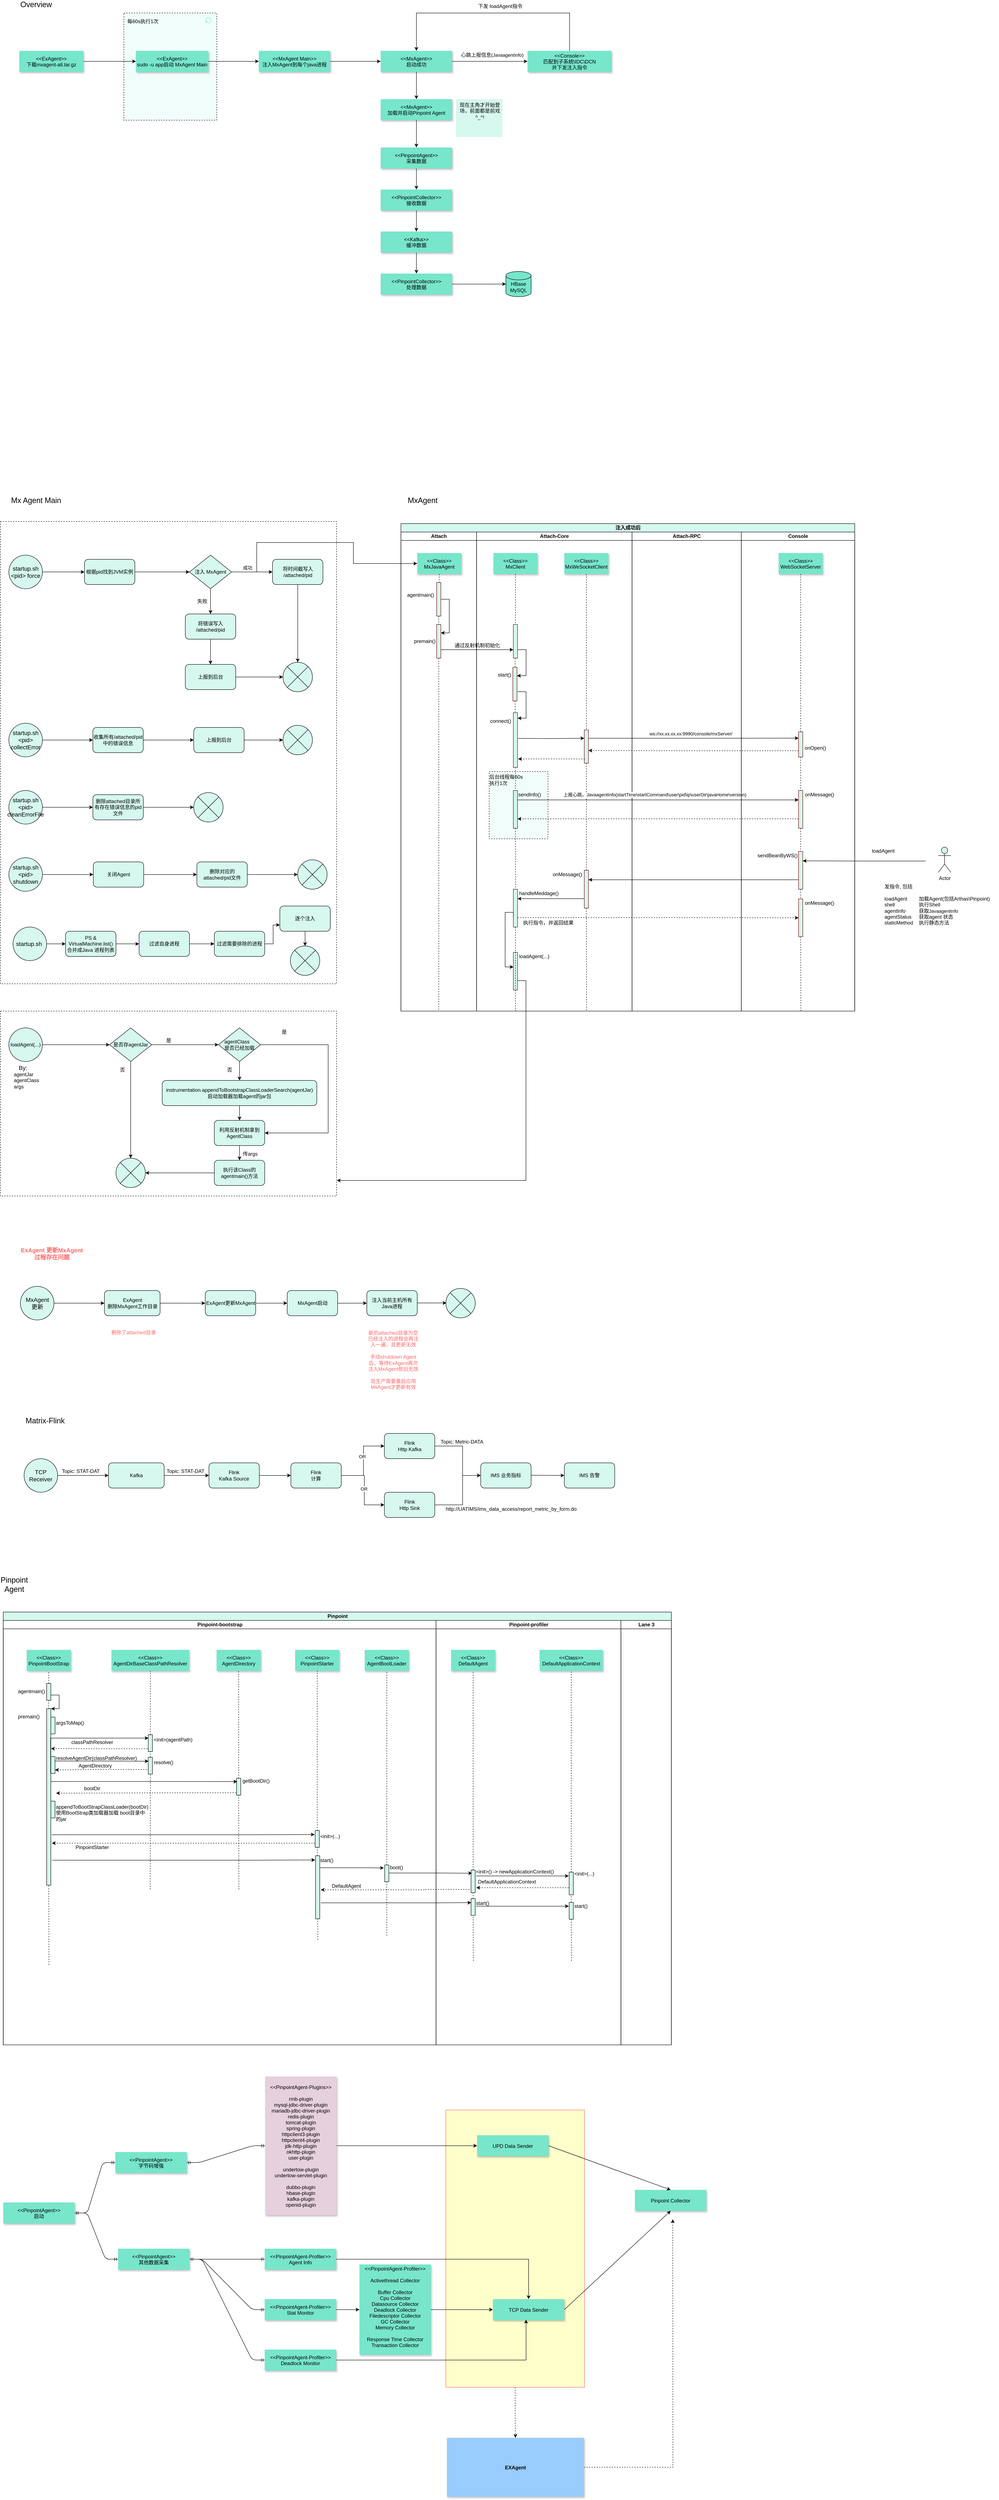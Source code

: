 <mxfile version="14.1.2" type="github">
  <diagram name="Page-1" id="9361dd3d-8414-5efd-6122-117bd74ce7a7">
    <mxGraphModel dx="1673" dy="3735" grid="1" gridSize="10" guides="1" tooltips="1" connect="1" arrows="1" fold="1" page="0" pageScale="1.5" pageWidth="826" pageHeight="1169" background="#ffffff" math="0" shadow="0">
      <root>
        <mxCell id="0" />
        <mxCell id="1" parent="0" />
        <mxCell id="c54yIz8ZL4DeUF97uQDB-87" style="edgeStyle=orthogonalEdgeStyle;rounded=0;orthogonalLoop=1;jettySize=auto;html=1;exitX=0.5;exitY=1;exitDx=0;exitDy=0;fontColor=#007FFF;dashed=1;" edge="1" parent="1" source="c54yIz8ZL4DeUF97uQDB-83" target="c54yIz8ZL4DeUF97uQDB-81">
          <mxGeometry relative="1" as="geometry" />
        </mxCell>
        <mxCell id="c54yIz8ZL4DeUF97uQDB-83" value="" style="rounded=0;whiteSpace=wrap;html=1;strokeColor=#FF6666;fontColor=#007FFF;fillColor=#FFFFCC;" vertex="1" parent="1">
          <mxGeometry x="1080" y="2300" width="330" height="660" as="geometry" />
        </mxCell>
        <mxCell id="-H8RPFJ6eDx_moYWrSU3-142" value="" style="rounded=0;whiteSpace=wrap;html=1;fillColor=none;dashed=1;" parent="1" vertex="1">
          <mxGeometry x="20" y="-1480" width="800" height="1100" as="geometry" />
        </mxCell>
        <mxCell id="-H8RPFJ6eDx_moYWrSU3-296" value="" style="fillColor=#77e6cb1a;dashed=1;" parent="1" vertex="1">
          <mxGeometry x="313.75" y="-2690" width="221.25" height="255" as="geometry" />
        </mxCell>
        <mxCell id="-H8RPFJ6eDx_moYWrSU3-97" style="edgeStyle=orthogonalEdgeStyle;rounded=0;orthogonalLoop=1;jettySize=auto;html=1;exitX=1;exitY=0.5;exitDx=0;exitDy=0;entryX=0;entryY=0.5;entryDx=0;entryDy=0;fillColor=#77e6cb4d;" parent="1" edge="1">
          <mxGeometry relative="1" as="geometry">
            <mxPoint x="361" y="-440" as="sourcePoint" />
          </mxGeometry>
        </mxCell>
        <mxCell id="-H8RPFJ6eDx_moYWrSU3-141" value="" style="rounded=0;whiteSpace=wrap;html=1;fillColor=none;dashed=1;" parent="1" vertex="1">
          <mxGeometry x="20" y="-315" width="800" height="440" as="geometry" />
        </mxCell>
        <mxCell id="-H8RPFJ6eDx_moYWrSU3-143" style="edgeStyle=orthogonalEdgeStyle;rounded=0;orthogonalLoop=1;jettySize=auto;html=1;exitX=1;exitY=0.5;exitDx=0;exitDy=0;fillColor=#77e6cb4d;" parent="1" source="-H8RPFJ6eDx_moYWrSU3-144" target="-H8RPFJ6eDx_moYWrSU3-147" edge="1">
          <mxGeometry relative="1" as="geometry" />
        </mxCell>
        <mxCell id="-H8RPFJ6eDx_moYWrSU3-144" value="&lt;font style=&quot;font-size: 14px&quot;&gt;startup.sh &amp;lt;pid&amp;gt; force&lt;/font&gt;" style="ellipse;whiteSpace=wrap;html=1;aspect=fixed;fillColor=#77e6cb4d;" parent="1" vertex="1">
          <mxGeometry x="40.0" y="-1400" width="80" height="80" as="geometry" />
        </mxCell>
        <mxCell id="-H8RPFJ6eDx_moYWrSU3-145" value="&lt;font style=&quot;font-size: 18px&quot;&gt;MxAgent&lt;/font&gt;" style="text;html=1;strokeColor=none;fillColor=none;align=center;verticalAlign=middle;whiteSpace=wrap;rounded=0;" parent="1" vertex="1">
          <mxGeometry x="1004.5" y="-1540" width="40" height="20" as="geometry" />
        </mxCell>
        <mxCell id="-H8RPFJ6eDx_moYWrSU3-146" style="edgeStyle=orthogonalEdgeStyle;rounded=0;orthogonalLoop=1;jettySize=auto;html=1;exitX=1;exitY=0.5;exitDx=0;exitDy=0;fillColor=#77e6cb4d;" parent="1" source="-H8RPFJ6eDx_moYWrSU3-147" target="-H8RPFJ6eDx_moYWrSU3-152" edge="1">
          <mxGeometry relative="1" as="geometry" />
        </mxCell>
        <mxCell id="-H8RPFJ6eDx_moYWrSU3-147" value="根据pid找到JVM实例" style="rounded=1;whiteSpace=wrap;html=1;fillColor=#77e6cb4d;" parent="1" vertex="1">
          <mxGeometry x="220" y="-1390" width="120" height="60" as="geometry" />
        </mxCell>
        <mxCell id="-H8RPFJ6eDx_moYWrSU3-148" style="edgeStyle=orthogonalEdgeStyle;rounded=0;orthogonalLoop=1;jettySize=auto;html=1;exitX=1;exitY=0.5;exitDx=0;exitDy=0;entryX=0;entryY=0.5;entryDx=0;entryDy=0;fillColor=#77e6cb4d;" parent="1" source="-H8RPFJ6eDx_moYWrSU3-152" target="-H8RPFJ6eDx_moYWrSU3-154" edge="1">
          <mxGeometry relative="1" as="geometry" />
        </mxCell>
        <mxCell id="-H8RPFJ6eDx_moYWrSU3-149" value="成功" style="edgeLabel;html=1;align=center;verticalAlign=middle;resizable=0;points=[];fillColor=#77e6cb4d;" parent="-H8RPFJ6eDx_moYWrSU3-148" vertex="1" connectable="0">
          <mxGeometry x="-0.274" y="3" relative="1" as="geometry">
            <mxPoint x="2.5" y="-7" as="offset" />
          </mxGeometry>
        </mxCell>
        <mxCell id="-H8RPFJ6eDx_moYWrSU3-150" style="edgeStyle=orthogonalEdgeStyle;rounded=0;orthogonalLoop=1;jettySize=auto;html=1;exitX=0.5;exitY=1;exitDx=0;exitDy=0;entryX=0.5;entryY=0;entryDx=0;entryDy=0;fillColor=#77e6cb4d;" parent="1" source="-H8RPFJ6eDx_moYWrSU3-152" target="-H8RPFJ6eDx_moYWrSU3-156" edge="1">
          <mxGeometry relative="1" as="geometry">
            <Array as="points">
              <mxPoint x="520" y="-1280" />
              <mxPoint x="520" y="-1280" />
            </Array>
          </mxGeometry>
        </mxCell>
        <mxCell id="-H8RPFJ6eDx_moYWrSU3-151" style="edgeStyle=orthogonalEdgeStyle;rounded=0;orthogonalLoop=1;jettySize=auto;html=1;exitX=1;exitY=0.5;exitDx=0;exitDy=0;entryX=0;entryY=0.5;entryDx=0;entryDy=0;fillColor=#77e6cb4d;" parent="1" source="-H8RPFJ6eDx_moYWrSU3-152" target="-H8RPFJ6eDx_moYWrSU3-241" edge="1">
          <mxGeometry relative="1" as="geometry">
            <Array as="points">
              <mxPoint x="630" y="-1360" />
              <mxPoint x="630" y="-1430" />
              <mxPoint x="860" y="-1430" />
              <mxPoint x="860" y="-1380" />
            </Array>
          </mxGeometry>
        </mxCell>
        <mxCell id="-H8RPFJ6eDx_moYWrSU3-152" value="注入 MxAgent" style="rhombus;whiteSpace=wrap;html=1;fillColor=#77e6cb4d;" parent="1" vertex="1">
          <mxGeometry x="470" y="-1400" width="100" height="80" as="geometry" />
        </mxCell>
        <mxCell id="-H8RPFJ6eDx_moYWrSU3-153" style="edgeStyle=orthogonalEdgeStyle;rounded=0;orthogonalLoop=1;jettySize=auto;html=1;exitX=0.5;exitY=1;exitDx=0;exitDy=0;entryX=0.5;entryY=0;entryDx=0;entryDy=0;entryPerimeter=0;fillColor=#77e6cb4d;" parent="1" source="-H8RPFJ6eDx_moYWrSU3-154" target="-H8RPFJ6eDx_moYWrSU3-159" edge="1">
          <mxGeometry relative="1" as="geometry" />
        </mxCell>
        <mxCell id="-H8RPFJ6eDx_moYWrSU3-154" value="将时间截写入&lt;br&gt;/attached/pid" style="rounded=1;whiteSpace=wrap;html=1;fillColor=#77e6cb4d;" parent="1" vertex="1">
          <mxGeometry x="667.5" y="-1390" width="120" height="60" as="geometry" />
        </mxCell>
        <mxCell id="-H8RPFJ6eDx_moYWrSU3-155" style="edgeStyle=orthogonalEdgeStyle;rounded=0;orthogonalLoop=1;jettySize=auto;html=1;exitX=0.5;exitY=1;exitDx=0;exitDy=0;entryX=0.5;entryY=0;entryDx=0;entryDy=0;fillColor=#77e6cb4d;" parent="1" source="-H8RPFJ6eDx_moYWrSU3-156" target="-H8RPFJ6eDx_moYWrSU3-158" edge="1">
          <mxGeometry relative="1" as="geometry" />
        </mxCell>
        <mxCell id="-H8RPFJ6eDx_moYWrSU3-156" value="将错误写入&lt;br&gt;/attached/pid" style="rounded=1;whiteSpace=wrap;html=1;fillColor=#77e6cb4d;" parent="1" vertex="1">
          <mxGeometry x="460" y="-1260" width="120" height="60" as="geometry" />
        </mxCell>
        <mxCell id="-H8RPFJ6eDx_moYWrSU3-157" style="edgeStyle=orthogonalEdgeStyle;rounded=0;orthogonalLoop=1;jettySize=auto;html=1;exitX=1;exitY=0.5;exitDx=0;exitDy=0;entryX=0;entryY=0.5;entryDx=0;entryDy=0;entryPerimeter=0;fillColor=#77e6cb4d;" parent="1" source="-H8RPFJ6eDx_moYWrSU3-158" target="-H8RPFJ6eDx_moYWrSU3-159" edge="1">
          <mxGeometry relative="1" as="geometry" />
        </mxCell>
        <mxCell id="-H8RPFJ6eDx_moYWrSU3-158" value="上报到后台" style="rounded=1;whiteSpace=wrap;html=1;fillColor=#77e6cb4d;" parent="1" vertex="1">
          <mxGeometry x="460" y="-1140" width="120" height="60" as="geometry" />
        </mxCell>
        <mxCell id="-H8RPFJ6eDx_moYWrSU3-159" value="" style="verticalLabelPosition=bottom;verticalAlign=top;html=1;shape=mxgraph.flowchart.or;fillColor=#77e6cb4d;" parent="1" vertex="1">
          <mxGeometry x="692.5" y="-1145" width="70" height="70" as="geometry" />
        </mxCell>
        <mxCell id="-H8RPFJ6eDx_moYWrSU3-160" style="edgeStyle=orthogonalEdgeStyle;rounded=0;orthogonalLoop=1;jettySize=auto;html=1;exitX=1;exitY=0.5;exitDx=0;exitDy=0;fillColor=#77e6cb4d;" parent="1" source="-H8RPFJ6eDx_moYWrSU3-161" target="-H8RPFJ6eDx_moYWrSU3-163" edge="1">
          <mxGeometry relative="1" as="geometry" />
        </mxCell>
        <mxCell id="-H8RPFJ6eDx_moYWrSU3-161" value="&lt;font style=&quot;font-size: 14px&quot;&gt;startup.sh &amp;lt;pid&amp;gt; collectError&lt;/font&gt;" style="ellipse;whiteSpace=wrap;html=1;aspect=fixed;fillColor=#77e6cb4d;" parent="1" vertex="1">
          <mxGeometry x="40.0" y="-1000" width="80" height="80" as="geometry" />
        </mxCell>
        <mxCell id="-H8RPFJ6eDx_moYWrSU3-162" style="edgeStyle=orthogonalEdgeStyle;rounded=0;orthogonalLoop=1;jettySize=auto;html=1;exitX=1;exitY=0.5;exitDx=0;exitDy=0;fillColor=#77e6cb4d;" parent="1" source="-H8RPFJ6eDx_moYWrSU3-163" edge="1">
          <mxGeometry relative="1" as="geometry">
            <mxPoint x="480" y="-960" as="targetPoint" />
          </mxGeometry>
        </mxCell>
        <mxCell id="-H8RPFJ6eDx_moYWrSU3-163" value="收集所有/attached/pid中的错误信息" style="rounded=1;whiteSpace=wrap;html=1;fillColor=#77e6cb4d;" parent="1" vertex="1">
          <mxGeometry x="240" y="-990" width="120" height="60" as="geometry" />
        </mxCell>
        <mxCell id="-H8RPFJ6eDx_moYWrSU3-164" style="edgeStyle=orthogonalEdgeStyle;rounded=0;orthogonalLoop=1;jettySize=auto;html=1;exitX=1;exitY=0.5;exitDx=0;exitDy=0;entryX=0;entryY=0.5;entryDx=0;entryDy=0;entryPerimeter=0;fillColor=#77e6cb4d;" parent="1" source="-H8RPFJ6eDx_moYWrSU3-165" target="-H8RPFJ6eDx_moYWrSU3-166" edge="1">
          <mxGeometry relative="1" as="geometry" />
        </mxCell>
        <mxCell id="-H8RPFJ6eDx_moYWrSU3-165" value="上报到后台" style="rounded=1;whiteSpace=wrap;html=1;fillColor=#77e6cb4d;" parent="1" vertex="1">
          <mxGeometry x="480" y="-990" width="120" height="60" as="geometry" />
        </mxCell>
        <mxCell id="-H8RPFJ6eDx_moYWrSU3-166" value="" style="verticalLabelPosition=bottom;verticalAlign=top;html=1;shape=mxgraph.flowchart.or;fillColor=#77e6cb4d;" parent="1" vertex="1">
          <mxGeometry x="692.5" y="-995" width="70" height="70" as="geometry" />
        </mxCell>
        <mxCell id="-H8RPFJ6eDx_moYWrSU3-167" style="edgeStyle=orthogonalEdgeStyle;rounded=0;orthogonalLoop=1;jettySize=auto;html=1;exitX=1;exitY=0.5;exitDx=0;exitDy=0;fillColor=#77e6cb4d;" parent="1" source="-H8RPFJ6eDx_moYWrSU3-168" target="-H8RPFJ6eDx_moYWrSU3-170" edge="1">
          <mxGeometry relative="1" as="geometry" />
        </mxCell>
        <mxCell id="-H8RPFJ6eDx_moYWrSU3-168" value="&lt;font style=&quot;font-size: 14px&quot;&gt;startup.sh &amp;lt;pid&amp;gt; cleanErrorFile&lt;/font&gt;" style="ellipse;whiteSpace=wrap;html=1;aspect=fixed;fillColor=#77e6cb4d;" parent="1" vertex="1">
          <mxGeometry x="40.0" y="-840" width="80" height="80" as="geometry" />
        </mxCell>
        <mxCell id="-H8RPFJ6eDx_moYWrSU3-169" style="edgeStyle=orthogonalEdgeStyle;rounded=0;orthogonalLoop=1;jettySize=auto;html=1;exitX=1;exitY=0.5;exitDx=0;exitDy=0;entryX=0;entryY=0.5;entryDx=0;entryDy=0;entryPerimeter=0;fillColor=#77e6cb4d;" parent="1" source="-H8RPFJ6eDx_moYWrSU3-170" target="-H8RPFJ6eDx_moYWrSU3-171" edge="1">
          <mxGeometry relative="1" as="geometry">
            <mxPoint x="480" y="-800" as="targetPoint" />
          </mxGeometry>
        </mxCell>
        <mxCell id="-H8RPFJ6eDx_moYWrSU3-170" value="删除attached目录所有存在错误信息的pid文件" style="rounded=1;whiteSpace=wrap;html=1;fillColor=#77e6cb4d;" parent="1" vertex="1">
          <mxGeometry x="240" y="-830" width="120" height="60" as="geometry" />
        </mxCell>
        <mxCell id="-H8RPFJ6eDx_moYWrSU3-171" value="" style="verticalLabelPosition=bottom;verticalAlign=top;html=1;shape=mxgraph.flowchart.or;fillColor=#77e6cb4d;" parent="1" vertex="1">
          <mxGeometry x="480" y="-835" width="70" height="70" as="geometry" />
        </mxCell>
        <mxCell id="-H8RPFJ6eDx_moYWrSU3-172" style="edgeStyle=orthogonalEdgeStyle;rounded=0;orthogonalLoop=1;jettySize=auto;html=1;exitX=1;exitY=0.5;exitDx=0;exitDy=0;entryX=0;entryY=0.5;entryDx=0;entryDy=0;fillColor=#77e6cb4d;" parent="1" source="-H8RPFJ6eDx_moYWrSU3-173" target="-H8RPFJ6eDx_moYWrSU3-178" edge="1">
          <mxGeometry relative="1" as="geometry" />
        </mxCell>
        <mxCell id="-H8RPFJ6eDx_moYWrSU3-173" value="&lt;font style=&quot;font-size: 14px&quot;&gt;startup.sh &amp;lt;pid&amp;gt; shutdown&lt;/font&gt;" style="ellipse;whiteSpace=wrap;html=1;aspect=fixed;fillColor=#77e6cb4d;" parent="1" vertex="1">
          <mxGeometry x="40.0" y="-680" width="80" height="80" as="geometry" />
        </mxCell>
        <mxCell id="-H8RPFJ6eDx_moYWrSU3-174" style="edgeStyle=orthogonalEdgeStyle;rounded=0;orthogonalLoop=1;jettySize=auto;html=1;exitX=1;exitY=0.5;exitDx=0;exitDy=0;entryX=0;entryY=0.5;entryDx=0;entryDy=0;entryPerimeter=0;fillColor=#77e6cb4d;" parent="1" source="-H8RPFJ6eDx_moYWrSU3-175" target="-H8RPFJ6eDx_moYWrSU3-176" edge="1">
          <mxGeometry relative="1" as="geometry">
            <mxPoint x="727.5" y="-645" as="targetPoint" />
          </mxGeometry>
        </mxCell>
        <mxCell id="-H8RPFJ6eDx_moYWrSU3-175" value="删除对应的attached/pid文件" style="rounded=1;whiteSpace=wrap;html=1;fillColor=#77e6cb4d;" parent="1" vertex="1">
          <mxGeometry x="487.5" y="-670" width="120" height="60" as="geometry" />
        </mxCell>
        <mxCell id="-H8RPFJ6eDx_moYWrSU3-176" value="" style="verticalLabelPosition=bottom;verticalAlign=top;html=1;shape=mxgraph.flowchart.or;fillColor=#77e6cb4d;" parent="1" vertex="1">
          <mxGeometry x="727.5" y="-675" width="70" height="70" as="geometry" />
        </mxCell>
        <mxCell id="-H8RPFJ6eDx_moYWrSU3-177" style="edgeStyle=orthogonalEdgeStyle;rounded=0;orthogonalLoop=1;jettySize=auto;html=1;exitX=1;exitY=0.5;exitDx=0;exitDy=0;entryX=0;entryY=0.5;entryDx=0;entryDy=0;fillColor=#77e6cb4d;" parent="1" source="-H8RPFJ6eDx_moYWrSU3-178" target="-H8RPFJ6eDx_moYWrSU3-175" edge="1">
          <mxGeometry relative="1" as="geometry" />
        </mxCell>
        <mxCell id="-H8RPFJ6eDx_moYWrSU3-178" value="关闭Agent" style="rounded=1;whiteSpace=wrap;html=1;fillColor=#77e6cb4d;" parent="1" vertex="1">
          <mxGeometry x="241" y="-670" width="120" height="60" as="geometry" />
        </mxCell>
        <mxCell id="-H8RPFJ6eDx_moYWrSU3-179" value="&lt;font style=&quot;font-size: 18px&quot;&gt;Pinpoint Agent&lt;/font&gt;" style="text;html=1;strokeColor=none;fillColor=none;align=center;verticalAlign=middle;whiteSpace=wrap;rounded=0;" parent="1" vertex="1">
          <mxGeometry x="32.5" y="1040" width="40" height="20" as="geometry" />
        </mxCell>
        <mxCell id="-H8RPFJ6eDx_moYWrSU3-180" value="&lt;&lt;Class&gt;&gt;&#xa;MxClient" style="shadow=1;fillColor=#77e6cb;strokeColor=none" parent="1" vertex="1">
          <mxGeometry x="1193.19" y="-1405" width="105" height="50" as="geometry" />
        </mxCell>
        <mxCell id="-H8RPFJ6eDx_moYWrSU3-181" value="" style="edgeStyle=none;endArrow=none;dashed=1" parent="1" source="-H8RPFJ6eDx_moYWrSU3-180" target="-H8RPFJ6eDx_moYWrSU3-193" edge="1">
          <mxGeometry x="1003.245" y="-1305" width="100" height="100" as="geometry">
            <mxPoint x="1078.169" y="-1360" as="sourcePoint" />
            <mxPoint x="1078.486" y="-1305" as="targetPoint" />
          </mxGeometry>
        </mxCell>
        <mxCell id="-H8RPFJ6eDx_moYWrSU3-182" value="注入成功后" style="swimlane;html=1;childLayout=stackLayout;resizeParent=1;resizeParentMax=0;startSize=20;fillColor=#77e6cb4d;" parent="1" vertex="1">
          <mxGeometry x="973.19" y="-1475" width="1080" height="1160" as="geometry">
            <mxRectangle x="100" y="-1030" width="90" height="20" as="alternateBounds" />
          </mxGeometry>
        </mxCell>
        <mxCell id="-H8RPFJ6eDx_moYWrSU3-183" value="Attach" style="swimlane;html=1;startSize=20;" parent="-H8RPFJ6eDx_moYWrSU3-182" vertex="1">
          <mxGeometry y="20" width="180" height="1140" as="geometry" />
        </mxCell>
        <mxCell id="-H8RPFJ6eDx_moYWrSU3-184" style="edgeStyle=orthogonalEdgeStyle;rounded=0;orthogonalLoop=1;jettySize=auto;html=1;exitX=1;exitY=0.5;exitDx=0;exitDy=0;entryX=1;entryY=0.25;entryDx=0;entryDy=0;fillColor=#77e6cb4d;" parent="-H8RPFJ6eDx_moYWrSU3-183" source="-H8RPFJ6eDx_moYWrSU3-185" target="-H8RPFJ6eDx_moYWrSU3-187" edge="1">
          <mxGeometry relative="1" as="geometry" />
        </mxCell>
        <mxCell id="-H8RPFJ6eDx_moYWrSU3-185" value="" style="fillColor=#77e6cb4d;strokeColor=#660000" parent="-H8RPFJ6eDx_moYWrSU3-183" vertex="1">
          <mxGeometry x="85.0" y="120" width="10" height="80" as="geometry" />
        </mxCell>
        <mxCell id="-H8RPFJ6eDx_moYWrSU3-186" value="" style="edgeStyle=none;endArrow=none;dashed=1;entryX=0.5;entryY=1;entryDx=0;entryDy=0;" parent="-H8RPFJ6eDx_moYWrSU3-183" source="-H8RPFJ6eDx_moYWrSU3-187" target="-H8RPFJ6eDx_moYWrSU3-183" edge="1">
          <mxGeometry x="120.381" y="329.697" width="100" height="100" as="geometry">
            <mxPoint x="195.546" y="274.697" as="sourcePoint" />
            <mxPoint x="91.81" y="470" as="targetPoint" />
          </mxGeometry>
        </mxCell>
        <mxCell id="-H8RPFJ6eDx_moYWrSU3-187" value="" style="fillColor=#77e6cb4d;strokeColor=#660000" parent="-H8RPFJ6eDx_moYWrSU3-183" vertex="1">
          <mxGeometry x="85" y="220" width="10" height="80" as="geometry" />
        </mxCell>
        <mxCell id="-H8RPFJ6eDx_moYWrSU3-188" value="" style="edgeStyle=none;endArrow=none;dashed=1" parent="-H8RPFJ6eDx_moYWrSU3-183" source="-H8RPFJ6eDx_moYWrSU3-185" target="-H8RPFJ6eDx_moYWrSU3-187" edge="1">
          <mxGeometry x="120.381" y="329.697" width="100" height="100" as="geometry">
            <mxPoint x="972.5" y="-1130" as="sourcePoint" />
            <mxPoint x="972.5" y="-925.833" as="targetPoint" />
          </mxGeometry>
        </mxCell>
        <mxCell id="-H8RPFJ6eDx_moYWrSU3-189" value="&lt;span&gt;agentmain()&lt;/span&gt;" style="text;html=1;strokeColor=none;fillColor=none;align=center;verticalAlign=middle;whiteSpace=wrap;rounded=0;" parent="-H8RPFJ6eDx_moYWrSU3-183" vertex="1">
          <mxGeometry x="38.81" y="140" width="16.31" height="20" as="geometry" />
        </mxCell>
        <mxCell id="-H8RPFJ6eDx_moYWrSU3-190" value="&lt;span&gt;premain()&lt;/span&gt;" style="text;html=1;strokeColor=none;fillColor=none;align=center;verticalAlign=middle;whiteSpace=wrap;rounded=0;" parent="-H8RPFJ6eDx_moYWrSU3-183" vertex="1">
          <mxGeometry x="48.81" y="250" width="16.31" height="20" as="geometry" />
        </mxCell>
        <mxCell id="-H8RPFJ6eDx_moYWrSU3-191" value="Attach-Core" style="swimlane;html=1;startSize=20;" parent="-H8RPFJ6eDx_moYWrSU3-182" vertex="1">
          <mxGeometry x="180" y="20" width="370" height="1140" as="geometry" />
        </mxCell>
        <mxCell id="-H8RPFJ6eDx_moYWrSU3-192" value="" style="fillColor=#77e6cb1a;dashed=1;" parent="-H8RPFJ6eDx_moYWrSU3-191" vertex="1">
          <mxGeometry x="30" y="570" width="140" height="160" as="geometry" />
        </mxCell>
        <mxCell id="-H8RPFJ6eDx_moYWrSU3-193" value="" style="fillColor=#77e6cb4d;strokeColor=#660000" parent="-H8RPFJ6eDx_moYWrSU3-191" vertex="1">
          <mxGeometry x="87.5" y="220" width="10" height="80" as="geometry" />
        </mxCell>
        <mxCell id="-H8RPFJ6eDx_moYWrSU3-194" value="通过反射机制初始化" style="text;html=1;strokeColor=none;fillColor=none;align=center;verticalAlign=middle;whiteSpace=wrap;rounded=0;" parent="-H8RPFJ6eDx_moYWrSU3-191" vertex="1">
          <mxGeometry x="-61.19" y="260" width="126.31" height="20" as="geometry" />
        </mxCell>
        <mxCell id="-H8RPFJ6eDx_moYWrSU3-195" value="" style="edgeStyle=none;endArrow=none;dashed=1;exitX=0.5;exitY=1;exitDx=0;exitDy=0;" parent="-H8RPFJ6eDx_moYWrSU3-191" source="-H8RPFJ6eDx_moYWrSU3-204" edge="1">
          <mxGeometry x="16.365" y="150" width="100" height="100" as="geometry">
            <mxPoint x="258.81" y="100" as="sourcePoint" />
            <mxPoint x="261.81" y="1140" as="targetPoint" />
          </mxGeometry>
        </mxCell>
        <mxCell id="-H8RPFJ6eDx_moYWrSU3-196" value="" style="fillColor=#77e6cb4d;strokeColor=#660000" parent="-H8RPFJ6eDx_moYWrSU3-191" vertex="1">
          <mxGeometry x="256.31" y="471" width="10" height="79" as="geometry" />
        </mxCell>
        <mxCell id="-H8RPFJ6eDx_moYWrSU3-197" value="" style="fillColor=#77e6cb4d;strokeColor=#660000" parent="-H8RPFJ6eDx_moYWrSU3-191" vertex="1">
          <mxGeometry x="87.5" y="615" width="10" height="90" as="geometry" />
        </mxCell>
        <mxCell id="-H8RPFJ6eDx_moYWrSU3-198" value="&lt;span style=&quot;font-family: &amp;#34;helvetica&amp;#34;&quot;&gt;后台线程每60s&lt;/span&gt;&lt;br style=&quot;padding: 0px ; margin: 0px ; font-family: &amp;#34;helvetica&amp;#34;&quot;&gt;&lt;span style=&quot;font-family: &amp;#34;helvetica&amp;#34;&quot;&gt;执行1次&lt;/span&gt;" style="text;html=1;strokeColor=none;fillColor=none;align=left;verticalAlign=middle;whiteSpace=wrap;rounded=0;" parent="-H8RPFJ6eDx_moYWrSU3-191" vertex="1">
          <mxGeometry x="28.81" y="580" width="88.5" height="20" as="geometry" />
        </mxCell>
        <mxCell id="-H8RPFJ6eDx_moYWrSU3-199" value="&lt;span&gt;start()&lt;/span&gt;" style="text;html=1;strokeColor=none;fillColor=none;align=center;verticalAlign=middle;whiteSpace=wrap;rounded=0;" parent="-H8RPFJ6eDx_moYWrSU3-191" vertex="1">
          <mxGeometry x="48.81" y="330" width="35.12" height="20" as="geometry" />
        </mxCell>
        <mxCell id="-H8RPFJ6eDx_moYWrSU3-200" value="&lt;span&gt;connect()&lt;/span&gt;" style="text;html=1;strokeColor=none;fillColor=none;align=center;verticalAlign=middle;whiteSpace=wrap;rounded=0;" parent="-H8RPFJ6eDx_moYWrSU3-191" vertex="1">
          <mxGeometry x="40.0" y="440" width="35.12" height="20" as="geometry" />
        </mxCell>
        <mxCell id="-H8RPFJ6eDx_moYWrSU3-201" value="&lt;span&gt;sendInfo()&lt;/span&gt;" style="text;html=1;strokeColor=none;fillColor=none;align=center;verticalAlign=middle;whiteSpace=wrap;rounded=0;" parent="-H8RPFJ6eDx_moYWrSU3-191" vertex="1">
          <mxGeometry x="108.81" y="615" width="35.12" height="20" as="geometry" />
        </mxCell>
        <mxCell id="-H8RPFJ6eDx_moYWrSU3-202" value="&lt;span&gt;onMessage()&lt;/span&gt;" style="text;html=1;strokeColor=none;fillColor=none;align=center;verticalAlign=middle;whiteSpace=wrap;rounded=0;" parent="-H8RPFJ6eDx_moYWrSU3-191" vertex="1">
          <mxGeometry x="198.81" y="805" width="35.12" height="20" as="geometry" />
        </mxCell>
        <mxCell id="-H8RPFJ6eDx_moYWrSU3-203" style="edgeStyle=orthogonalEdgeStyle;rounded=0;orthogonalLoop=1;jettySize=auto;html=1;exitX=0;exitY=0.75;exitDx=0;exitDy=0;entryX=1;entryY=0.25;entryDx=0;entryDy=0;fillColor=#77e6cb4d;" parent="-H8RPFJ6eDx_moYWrSU3-191" source="-H8RPFJ6eDx_moYWrSU3-204" target="-H8RPFJ6eDx_moYWrSU3-208" edge="1">
          <mxGeometry relative="1" as="geometry" />
        </mxCell>
        <mxCell id="-H8RPFJ6eDx_moYWrSU3-204" value="" style="fillColor=#77e6cb4d;strokeColor=#660000" parent="-H8RPFJ6eDx_moYWrSU3-191" vertex="1">
          <mxGeometry x="256.31" y="805" width="10" height="90" as="geometry" />
        </mxCell>
        <mxCell id="-H8RPFJ6eDx_moYWrSU3-205" value="" style="edgeStyle=none;endArrow=none;dashed=1;exitX=0.5;exitY=1;exitDx=0;exitDy=0;" parent="-H8RPFJ6eDx_moYWrSU3-191" source="-H8RPFJ6eDx_moYWrSU3-196" target="-H8RPFJ6eDx_moYWrSU3-204" edge="1">
          <mxGeometry x="16.365" y="150" width="100" height="100" as="geometry">
            <mxPoint x="1322.5" y="-842" as="sourcePoint" />
            <mxPoint x="1323.0" y="-290" as="targetPoint" />
          </mxGeometry>
        </mxCell>
        <mxCell id="-H8RPFJ6eDx_moYWrSU3-206" value="handleMeddage()" style="text;html=1;strokeColor=none;fillColor=none;align=center;verticalAlign=middle;whiteSpace=wrap;rounded=0;" parent="-H8RPFJ6eDx_moYWrSU3-191" vertex="1">
          <mxGeometry x="130.81" y="850" width="35.12" height="20" as="geometry" />
        </mxCell>
        <mxCell id="-H8RPFJ6eDx_moYWrSU3-207" style="edgeStyle=orthogonalEdgeStyle;rounded=0;orthogonalLoop=1;jettySize=auto;html=1;exitX=0;exitY=0.75;exitDx=0;exitDy=0;entryX=0.031;entryY=0.389;entryDx=0;entryDy=0;entryPerimeter=0;" parent="-H8RPFJ6eDx_moYWrSU3-191" source="-H8RPFJ6eDx_moYWrSU3-208" target="-H8RPFJ6eDx_moYWrSU3-215" edge="1">
          <mxGeometry relative="1" as="geometry">
            <Array as="points">
              <mxPoint x="88" y="905" />
              <mxPoint x="68" y="905" />
              <mxPoint x="68" y="1035" />
            </Array>
          </mxGeometry>
        </mxCell>
        <mxCell id="-H8RPFJ6eDx_moYWrSU3-208" value="" style="fillColor=#77e6cb4d;strokeColor=#660000" parent="-H8RPFJ6eDx_moYWrSU3-191" vertex="1">
          <mxGeometry x="87.5" y="850" width="10" height="90" as="geometry" />
        </mxCell>
        <mxCell id="-H8RPFJ6eDx_moYWrSU3-209" value="" style="edgeStyle=none;endArrow=none;dashed=1" parent="-H8RPFJ6eDx_moYWrSU3-191" source="-H8RPFJ6eDx_moYWrSU3-197" target="-H8RPFJ6eDx_moYWrSU3-208" edge="1">
          <mxGeometry x="121.571" y="324.697" width="100" height="100" as="geometry">
            <mxPoint x="1153.732" y="-675" as="sourcePoint" />
            <mxPoint x="1154" y="-390" as="targetPoint" />
          </mxGeometry>
        </mxCell>
        <mxCell id="-H8RPFJ6eDx_moYWrSU3-210" value="" style="fillColor=#77e6cb4d;strokeColor=#660000" parent="-H8RPFJ6eDx_moYWrSU3-191" vertex="1">
          <mxGeometry x="87.5" y="430" width="10" height="130" as="geometry" />
        </mxCell>
        <mxCell id="-H8RPFJ6eDx_moYWrSU3-211" style="edgeStyle=orthogonalEdgeStyle;rounded=0;orthogonalLoop=1;jettySize=auto;html=1;entryX=0;entryY=0.25;entryDx=0;entryDy=0;fillColor=#77e6cb4d;" parent="-H8RPFJ6eDx_moYWrSU3-191" target="-H8RPFJ6eDx_moYWrSU3-196" edge="1">
          <mxGeometry relative="1" as="geometry">
            <mxPoint x="98.81" y="491" as="sourcePoint" />
          </mxGeometry>
        </mxCell>
        <mxCell id="-H8RPFJ6eDx_moYWrSU3-212" value="" style="edgeStyle=none;endArrow=none;dashed=1" parent="-H8RPFJ6eDx_moYWrSU3-191" source="-H8RPFJ6eDx_moYWrSU3-210" target="-H8RPFJ6eDx_moYWrSU3-197" edge="1">
          <mxGeometry x="121.571" y="324.697" width="100" height="100" as="geometry">
            <mxPoint x="92.565" y="510" as="sourcePoint" />
            <mxPoint x="92.81" y="680" as="targetPoint" />
          </mxGeometry>
        </mxCell>
        <mxCell id="-H8RPFJ6eDx_moYWrSU3-213" value="执行指令，并返回结果" style="text;html=1;strokeColor=none;fillColor=none;align=center;verticalAlign=middle;whiteSpace=wrap;rounded=0;" parent="-H8RPFJ6eDx_moYWrSU3-191" vertex="1">
          <mxGeometry x="107.86" y="920" width="126.07" height="20" as="geometry" />
        </mxCell>
        <mxCell id="-H8RPFJ6eDx_moYWrSU3-214" value="loadAgent(...)" style="text;html=1;strokeColor=none;fillColor=none;align=center;verticalAlign=middle;whiteSpace=wrap;rounded=0;" parent="-H8RPFJ6eDx_moYWrSU3-191" vertex="1">
          <mxGeometry x="119.81" y="1000" width="35.12" height="20" as="geometry" />
        </mxCell>
        <mxCell id="-H8RPFJ6eDx_moYWrSU3-215" value="" style="fillColor=#77e6cb4d;strokeColor=#660000" parent="-H8RPFJ6eDx_moYWrSU3-191" vertex="1">
          <mxGeometry x="87.5" y="1000" width="10" height="90" as="geometry" />
        </mxCell>
        <mxCell id="-H8RPFJ6eDx_moYWrSU3-216" value="" style="edgeStyle=none;endArrow=none;dashed=1;entryX=0.25;entryY=1;entryDx=0;entryDy=0;" parent="-H8RPFJ6eDx_moYWrSU3-191" source="-H8RPFJ6eDx_moYWrSU3-208" target="-H8RPFJ6eDx_moYWrSU3-191" edge="1">
          <mxGeometry x="121.571" y="324.697" width="100" height="100" as="geometry">
            <mxPoint x="1153.69" y="-440" as="sourcePoint" />
            <mxPoint x="1153.69" y="-240" as="targetPoint" />
          </mxGeometry>
        </mxCell>
        <mxCell id="-H8RPFJ6eDx_moYWrSU3-217" value="Attach-RPC" style="swimlane;html=1;startSize=20;" parent="-H8RPFJ6eDx_moYWrSU3-182" vertex="1">
          <mxGeometry x="550" y="20" width="260" height="1140" as="geometry" />
        </mxCell>
        <mxCell id="-H8RPFJ6eDx_moYWrSU3-218" style="edgeStyle=orthogonalEdgeStyle;rounded=0;orthogonalLoop=1;jettySize=auto;html=1;exitX=1;exitY=0.75;exitDx=0;exitDy=0;entryX=0;entryY=0.75;entryDx=0;entryDy=0;fillColor=#77e6cb4d;" parent="-H8RPFJ6eDx_moYWrSU3-182" source="-H8RPFJ6eDx_moYWrSU3-187" target="-H8RPFJ6eDx_moYWrSU3-193" edge="1">
          <mxGeometry relative="1" as="geometry" />
        </mxCell>
        <mxCell id="-H8RPFJ6eDx_moYWrSU3-219" style="edgeStyle=orthogonalEdgeStyle;rounded=0;orthogonalLoop=1;jettySize=auto;html=1;exitX=1;exitY=0.25;exitDx=0;exitDy=0;entryX=0;entryY=0.25;entryDx=0;entryDy=0;fillColor=#77e6cb4d;" parent="-H8RPFJ6eDx_moYWrSU3-182" source="-H8RPFJ6eDx_moYWrSU3-196" target="-H8RPFJ6eDx_moYWrSU3-226" edge="1">
          <mxGeometry relative="1" as="geometry" />
        </mxCell>
        <mxCell id="-H8RPFJ6eDx_moYWrSU3-220" value="ws://xx.xx.xx.xx:9990/console/mxServer/" style="edgeLabel;html=1;align=center;verticalAlign=middle;resizable=0;points=[];" parent="-H8RPFJ6eDx_moYWrSU3-219" vertex="1" connectable="0">
          <mxGeometry x="-0.081" y="-5" relative="1" as="geometry">
            <mxPoint x="13.5" y="-16.3" as="offset" />
          </mxGeometry>
        </mxCell>
        <mxCell id="-H8RPFJ6eDx_moYWrSU3-221" style="edgeStyle=orthogonalEdgeStyle;rounded=0;orthogonalLoop=1;jettySize=auto;html=1;exitX=1;exitY=0.25;exitDx=0;exitDy=0;entryX=0;entryY=0.25;entryDx=0;entryDy=0;fillColor=#77e6cb4d;" parent="-H8RPFJ6eDx_moYWrSU3-182" source="-H8RPFJ6eDx_moYWrSU3-197" target="-H8RPFJ6eDx_moYWrSU3-227" edge="1">
          <mxGeometry relative="1" as="geometry" />
        </mxCell>
        <mxCell id="-H8RPFJ6eDx_moYWrSU3-222" value="上报心跳，JavaagentInfo(startTime\startCommand\user\pid\ip\userDir\javaHome\version)" style="edgeLabel;html=1;align=center;verticalAlign=middle;resizable=0;points=[];" parent="-H8RPFJ6eDx_moYWrSU3-221" vertex="1" connectable="0">
          <mxGeometry x="-0.037" y="2" relative="1" as="geometry">
            <mxPoint x="4.31" y="-10.5" as="offset" />
          </mxGeometry>
        </mxCell>
        <mxCell id="-H8RPFJ6eDx_moYWrSU3-223" style="edgeStyle=orthogonalEdgeStyle;rounded=0;orthogonalLoop=1;jettySize=auto;html=1;exitX=0;exitY=0.75;exitDx=0;exitDy=0;fillColor=#77e6cb4d;dashed=1;entryX=1;entryY=0.75;entryDx=0;entryDy=0;" parent="-H8RPFJ6eDx_moYWrSU3-182" source="-H8RPFJ6eDx_moYWrSU3-227" target="-H8RPFJ6eDx_moYWrSU3-197" edge="1">
          <mxGeometry relative="1" as="geometry">
            <mxPoint x="398.81" y="735" as="targetPoint" />
            <mxPoint x="1216.31" y="695.25" as="sourcePoint" />
            <Array as="points">
              <mxPoint x="749" y="703" />
              <mxPoint x="749" y="703" />
            </Array>
          </mxGeometry>
        </mxCell>
        <mxCell id="-H8RPFJ6eDx_moYWrSU3-224" value="Console" style="swimlane;html=1;startSize=20;" parent="-H8RPFJ6eDx_moYWrSU3-182" vertex="1">
          <mxGeometry x="810" y="20" width="270" height="1140" as="geometry" />
        </mxCell>
        <mxCell id="-H8RPFJ6eDx_moYWrSU3-225" value="" style="edgeStyle=none;endArrow=none;dashed=1;exitX=0.5;exitY=1;exitDx=0;exitDy=0;" parent="-H8RPFJ6eDx_moYWrSU3-224" source="-H8RPFJ6eDx_moYWrSU3-235" edge="1">
          <mxGeometry x="-96.135" y="170" width="100" height="100" as="geometry">
            <mxPoint x="148.81" y="120" as="sourcePoint" />
            <mxPoint x="141.81" y="1140" as="targetPoint" />
          </mxGeometry>
        </mxCell>
        <mxCell id="-H8RPFJ6eDx_moYWrSU3-226" value="" style="fillColor=#77e6cb4d;strokeColor=#660000" parent="-H8RPFJ6eDx_moYWrSU3-224" vertex="1">
          <mxGeometry x="136.31" y="475.5" width="10" height="60" as="geometry" />
        </mxCell>
        <mxCell id="-H8RPFJ6eDx_moYWrSU3-227" value="" style="fillColor=#77e6cb4d;strokeColor=#660000" parent="-H8RPFJ6eDx_moYWrSU3-224" vertex="1">
          <mxGeometry x="136.31" y="615" width="10" height="90" as="geometry" />
        </mxCell>
        <mxCell id="-H8RPFJ6eDx_moYWrSU3-228" value="" style="edgeStyle=none;endArrow=none;dashed=1;exitX=0.5;exitY=1;exitDx=0;exitDy=0;" parent="-H8RPFJ6eDx_moYWrSU3-224" source="-H8RPFJ6eDx_moYWrSU3-226" target="-H8RPFJ6eDx_moYWrSU3-227" edge="1">
          <mxGeometry x="-96.135" y="170" width="100" height="100" as="geometry">
            <mxPoint x="2092.5" y="-809" as="sourcePoint" />
            <mxPoint x="2093" y="-650" as="targetPoint" />
          </mxGeometry>
        </mxCell>
        <mxCell id="-H8RPFJ6eDx_moYWrSU3-229" value="&lt;span&gt;onOpen()&lt;/span&gt;" style="text;html=1;strokeColor=none;fillColor=none;align=center;verticalAlign=middle;whiteSpace=wrap;rounded=0;" parent="-H8RPFJ6eDx_moYWrSU3-224" vertex="1">
          <mxGeometry x="158.81" y="504" width="35.12" height="20" as="geometry" />
        </mxCell>
        <mxCell id="-H8RPFJ6eDx_moYWrSU3-230" value="&lt;span&gt;onMessage()&lt;/span&gt;" style="text;html=1;strokeColor=none;fillColor=none;align=center;verticalAlign=middle;whiteSpace=wrap;rounded=0;" parent="-H8RPFJ6eDx_moYWrSU3-224" vertex="1">
          <mxGeometry x="168.81" y="615" width="35.12" height="20" as="geometry" />
        </mxCell>
        <mxCell id="-H8RPFJ6eDx_moYWrSU3-231" value="&lt;span&gt;sendBeanByWS()&lt;/span&gt;" style="text;html=1;strokeColor=none;fillColor=none;align=center;verticalAlign=middle;whiteSpace=wrap;rounded=0;" parent="-H8RPFJ6eDx_moYWrSU3-224" vertex="1">
          <mxGeometry x="68.81" y="760" width="35.12" height="20" as="geometry" />
        </mxCell>
        <mxCell id="-H8RPFJ6eDx_moYWrSU3-232" value="" style="fillColor=#77e6cb4d;strokeColor=#660000" parent="-H8RPFJ6eDx_moYWrSU3-224" vertex="1">
          <mxGeometry x="136.31" y="760" width="10" height="90" as="geometry" />
        </mxCell>
        <mxCell id="-H8RPFJ6eDx_moYWrSU3-233" value="" style="edgeStyle=none;endArrow=none;dashed=1;exitX=0.5;exitY=1;exitDx=0;exitDy=0;" parent="-H8RPFJ6eDx_moYWrSU3-224" source="-H8RPFJ6eDx_moYWrSU3-227" target="-H8RPFJ6eDx_moYWrSU3-232" edge="1">
          <mxGeometry x="-96.135" y="170" width="100" height="100" as="geometry">
            <mxPoint x="1862.5" y="-675" as="sourcePoint" />
            <mxPoint x="1863" y="-430" as="targetPoint" />
          </mxGeometry>
        </mxCell>
        <mxCell id="-H8RPFJ6eDx_moYWrSU3-234" value="&lt;span&gt;onMessage()&lt;/span&gt;" style="text;html=1;strokeColor=none;fillColor=none;align=center;verticalAlign=middle;whiteSpace=wrap;rounded=0;" parent="-H8RPFJ6eDx_moYWrSU3-224" vertex="1">
          <mxGeometry x="168.81" y="873" width="35.12" height="20" as="geometry" />
        </mxCell>
        <mxCell id="-H8RPFJ6eDx_moYWrSU3-235" value="" style="fillColor=#77e6cb4d;strokeColor=#660000" parent="-H8RPFJ6eDx_moYWrSU3-224" vertex="1">
          <mxGeometry x="136.31" y="873" width="10" height="90" as="geometry" />
        </mxCell>
        <mxCell id="-H8RPFJ6eDx_moYWrSU3-236" value="" style="edgeStyle=none;endArrow=none;dashed=1;exitX=0.5;exitY=1;exitDx=0;exitDy=0;" parent="-H8RPFJ6eDx_moYWrSU3-224" source="-H8RPFJ6eDx_moYWrSU3-232" target="-H8RPFJ6eDx_moYWrSU3-235" edge="1">
          <mxGeometry x="-96.135" y="170" width="100" height="100" as="geometry">
            <mxPoint x="1832.5" y="-530" as="sourcePoint" />
            <mxPoint x="1833" y="-240" as="targetPoint" />
          </mxGeometry>
        </mxCell>
        <mxCell id="-H8RPFJ6eDx_moYWrSU3-237" style="edgeStyle=orthogonalEdgeStyle;rounded=0;orthogonalLoop=1;jettySize=auto;html=1;exitX=0;exitY=0.75;exitDx=0;exitDy=0;fillColor=#77e6cb4d;entryX=1;entryY=0.25;entryDx=0;entryDy=0;" parent="-H8RPFJ6eDx_moYWrSU3-182" source="-H8RPFJ6eDx_moYWrSU3-232" target="-H8RPFJ6eDx_moYWrSU3-204" edge="1">
          <mxGeometry relative="1" as="geometry">
            <mxPoint x="308.81" y="850" as="targetPoint" />
          </mxGeometry>
        </mxCell>
        <mxCell id="-H8RPFJ6eDx_moYWrSU3-238" style="edgeStyle=orthogonalEdgeStyle;rounded=0;orthogonalLoop=1;jettySize=auto;html=1;exitX=0;exitY=0.75;exitDx=0;exitDy=0;fillColor=#77e6cb4d;dashed=1;entryX=1;entryY=0.62;entryDx=0;entryDy=0;entryPerimeter=0;" parent="-H8RPFJ6eDx_moYWrSU3-182" source="-H8RPFJ6eDx_moYWrSU3-226" target="-H8RPFJ6eDx_moYWrSU3-196" edge="1">
          <mxGeometry relative="1" as="geometry">
            <mxPoint x="468.81" y="560" as="targetPoint" />
          </mxGeometry>
        </mxCell>
        <mxCell id="-H8RPFJ6eDx_moYWrSU3-239" style="edgeStyle=orthogonalEdgeStyle;rounded=0;orthogonalLoop=1;jettySize=auto;html=1;exitX=1;exitY=0.75;exitDx=0;exitDy=0;fillColor=#77e6cb4d;entryX=0;entryY=0.5;entryDx=0;entryDy=0;dashed=1;" parent="-H8RPFJ6eDx_moYWrSU3-182" source="-H8RPFJ6eDx_moYWrSU3-208" target="-H8RPFJ6eDx_moYWrSU3-235" edge="1">
          <mxGeometry relative="1" as="geometry">
            <mxPoint x="938.81" y="936" as="targetPoint" />
          </mxGeometry>
        </mxCell>
        <mxCell id="-H8RPFJ6eDx_moYWrSU3-240" value="&lt;font style=&quot;font-size: 18px&quot;&gt;Mx Agent Main&lt;/font&gt;" style="text;html=1;strokeColor=none;fillColor=none;align=center;verticalAlign=middle;whiteSpace=wrap;rounded=0;" parent="1" vertex="1">
          <mxGeometry x="40" y="-1540" width="130" height="20" as="geometry" />
        </mxCell>
        <mxCell id="-H8RPFJ6eDx_moYWrSU3-241" value="&lt;&lt;Class&gt;&gt;&#xa;MxJavaAgent" style="shadow=1;fillColor=#77e6cb;strokeColor=none" parent="1" vertex="1">
          <mxGeometry x="1012" y="-1405" width="105" height="50" as="geometry" />
        </mxCell>
        <mxCell id="-H8RPFJ6eDx_moYWrSU3-242" value="" style="edgeStyle=none;endArrow=none;dashed=1;exitX=0.5;exitY=1;exitDx=0;exitDy=0;" parent="1" source="-H8RPFJ6eDx_moYWrSU3-241" target="-H8RPFJ6eDx_moYWrSU3-185" edge="1">
          <mxGeometry x="822.055" y="-1300" width="100" height="100" as="geometry">
            <mxPoint x="1064.5" y="-1355" as="sourcePoint" />
            <mxPoint x="897.296" y="-1300" as="targetPoint" />
          </mxGeometry>
        </mxCell>
        <mxCell id="-H8RPFJ6eDx_moYWrSU3-243" value="" style="fillColor=#77e6cb4d;strokeColor=#660000" parent="1" vertex="1">
          <mxGeometry x="1239.5" y="-1133" width="10" height="80" as="geometry" />
        </mxCell>
        <mxCell id="-H8RPFJ6eDx_moYWrSU3-244" value="" style="edgeStyle=orthogonalEdgeStyle;rounded=0;orthogonalLoop=1;jettySize=auto;html=1;fillColor=#77e6cb4d;entryX=1;entryY=0.25;entryDx=0;entryDy=0;exitX=1;exitY=0.75;exitDx=0;exitDy=0;" parent="1" source="-H8RPFJ6eDx_moYWrSU3-193" target="-H8RPFJ6eDx_moYWrSU3-243" edge="1">
          <mxGeometry relative="1" as="geometry">
            <Array as="points">
              <mxPoint x="1271" y="-1175" />
              <mxPoint x="1271" y="-1113" />
            </Array>
          </mxGeometry>
        </mxCell>
        <mxCell id="-H8RPFJ6eDx_moYWrSU3-245" value="" style="edgeStyle=none;endArrow=none;dashed=1" parent="1" source="-H8RPFJ6eDx_moYWrSU3-193" target="-H8RPFJ6eDx_moYWrSU3-243" edge="1">
          <mxGeometry x="1274.761" y="-1130.303" width="100" height="100" as="geometry">
            <mxPoint x="1245.733" y="-1155" as="sourcePoint" />
            <mxPoint x="1246" y="-905" as="targetPoint" />
          </mxGeometry>
        </mxCell>
        <mxCell id="-H8RPFJ6eDx_moYWrSU3-246" value="" style="edgeStyle=none;endArrow=none;dashed=1" parent="1" source="-H8RPFJ6eDx_moYWrSU3-243" target="-H8RPFJ6eDx_moYWrSU3-210" edge="1">
          <mxGeometry x="1274.761" y="-1130.303" width="100" height="100" as="geometry">
            <mxPoint x="1244.775" y="-1053" as="sourcePoint" />
            <mxPoint x="1246" y="-875" as="targetPoint" />
          </mxGeometry>
        </mxCell>
        <mxCell id="-H8RPFJ6eDx_moYWrSU3-247" style="edgeStyle=orthogonalEdgeStyle;rounded=0;orthogonalLoop=1;jettySize=auto;html=1;fillColor=#77e6cb4d;" parent="1" edge="1">
          <mxGeometry relative="1" as="geometry">
            <mxPoint x="1251" y="-1075" as="sourcePoint" />
            <mxPoint x="1251" y="-1012" as="targetPoint" />
            <Array as="points">
              <mxPoint x="1271" y="-1075" />
              <mxPoint x="1271" y="-1012" />
            </Array>
          </mxGeometry>
        </mxCell>
        <mxCell id="-H8RPFJ6eDx_moYWrSU3-248" value="&lt;&lt;Class&gt;&gt;&#xa;MxWeSocketClient" style="shadow=1;fillColor=#77e6cb;strokeColor=none" parent="1" vertex="1">
          <mxGeometry x="1362" y="-1405" width="105" height="50" as="geometry" />
        </mxCell>
        <mxCell id="-H8RPFJ6eDx_moYWrSU3-249" value="" style="edgeStyle=none;endArrow=none;dashed=1;exitX=0.5;exitY=1;exitDx=0;exitDy=0;" parent="1" source="-H8RPFJ6eDx_moYWrSU3-248" target="-H8RPFJ6eDx_moYWrSU3-196" edge="1">
          <mxGeometry x="1169.555" y="-1305" width="100" height="100" as="geometry">
            <mxPoint x="2475.69" y="-2735" as="sourcePoint" />
            <mxPoint x="2476.19" y="-2255" as="targetPoint" />
          </mxGeometry>
        </mxCell>
        <mxCell id="-H8RPFJ6eDx_moYWrSU3-250" value="&lt;&lt;Class&gt;&gt;&#xa;WebSocketServer" style="shadow=1;fillColor=#77e6cb;strokeColor=none" parent="1" vertex="1">
          <mxGeometry x="1872" y="-1405" width="105" height="50" as="geometry" />
        </mxCell>
        <mxCell id="-H8RPFJ6eDx_moYWrSU3-251" value="" style="edgeStyle=none;endArrow=none;dashed=1;exitX=0.5;exitY=1;exitDx=0;exitDy=0;" parent="1" source="-H8RPFJ6eDx_moYWrSU3-250" target="-H8RPFJ6eDx_moYWrSU3-226" edge="1">
          <mxGeometry x="1947.055" y="-1285" width="100" height="100" as="geometry">
            <mxPoint x="4135.69" y="-2735" as="sourcePoint" />
            <mxPoint x="4136.19" y="-2165" as="targetPoint" />
          </mxGeometry>
        </mxCell>
        <mxCell id="-H8RPFJ6eDx_moYWrSU3-252" style="edgeStyle=orthogonalEdgeStyle;rounded=0;orthogonalLoop=1;jettySize=auto;html=1;entryX=1;entryY=0.25;entryDx=0;entryDy=0;fillColor=#77e6cb4d;" parent="1" target="-H8RPFJ6eDx_moYWrSU3-232" edge="1">
          <mxGeometry relative="1" as="geometry">
            <mxPoint x="2222" y="-672" as="sourcePoint" />
            <Array as="points">
              <mxPoint x="2091" y="-672" />
            </Array>
          </mxGeometry>
        </mxCell>
        <mxCell id="-H8RPFJ6eDx_moYWrSU3-253" value="Actor" style="shape=umlActor;verticalLabelPosition=bottom;verticalAlign=top;html=1;outlineConnect=0;fillColor=#77e6cb4d;" parent="1" vertex="1">
          <mxGeometry x="2252" y="-705" width="30" height="60" as="geometry" />
        </mxCell>
        <mxCell id="-H8RPFJ6eDx_moYWrSU3-254" value="发指令, 包括&lt;br&gt;&lt;br&gt;loadAgent&lt;br&gt;shell&lt;br&gt;agentInfo&lt;br&gt;agentStatus&lt;br&gt;staticMethod" style="text;whiteSpace=wrap;html=1;" parent="1" vertex="1">
          <mxGeometry x="2122" y="-625" width="121.19" height="110" as="geometry" />
        </mxCell>
        <mxCell id="-H8RPFJ6eDx_moYWrSU3-255" value="&lt;br&gt;&lt;br&gt;加载Agent(包括Arthas\Pinpoint)&lt;br&gt;执行Shell&lt;br&gt;获取&lt;span style=&quot;font-size: 11px ; text-align: center&quot;&gt;JavaagentInfo&lt;/span&gt;&lt;br&gt;获取agent 状态&lt;br&gt;执行静态方法" style="text;whiteSpace=wrap;html=1;" parent="1" vertex="1">
          <mxGeometry x="2204" y="-625" width="191.19" height="110" as="geometry" />
        </mxCell>
        <mxCell id="-H8RPFJ6eDx_moYWrSU3-256" style="edgeStyle=orthogonalEdgeStyle;rounded=0;orthogonalLoop=1;jettySize=auto;html=1;fillColor=#77e6cb4d;dashed=1;" parent="1" edge="1">
          <mxGeometry relative="1" as="geometry">
            <mxPoint x="1252" y="-915" as="targetPoint" />
            <mxPoint x="1411" y="-915" as="sourcePoint" />
          </mxGeometry>
        </mxCell>
        <mxCell id="-H8RPFJ6eDx_moYWrSU3-257" value="失败" style="text;html=1;align=center;verticalAlign=middle;resizable=0;points=[];autosize=1;" parent="1" vertex="1">
          <mxGeometry x="480" y="-1300" width="40" height="20" as="geometry" />
        </mxCell>
        <mxCell id="-H8RPFJ6eDx_moYWrSU3-258" style="edgeStyle=orthogonalEdgeStyle;rounded=0;orthogonalLoop=1;jettySize=auto;html=1;exitX=1;exitY=0.5;exitDx=0;exitDy=0;fillColor=#77e6cb4d;entryX=0;entryY=0.5;entryDx=0;entryDy=0;" parent="1" source="-H8RPFJ6eDx_moYWrSU3-259" target="-H8RPFJ6eDx_moYWrSU3-263" edge="1">
          <mxGeometry relative="1" as="geometry">
            <mxPoint x="260" y="-115" as="targetPoint" />
          </mxGeometry>
        </mxCell>
        <mxCell id="-H8RPFJ6eDx_moYWrSU3-259" value="loadAgent(...)" style="ellipse;whiteSpace=wrap;html=1;aspect=fixed;fillColor=#77e6cb4d;" parent="1" vertex="1">
          <mxGeometry x="40.0" y="-275" width="80" height="80" as="geometry" />
        </mxCell>
        <mxCell id="-H8RPFJ6eDx_moYWrSU3-260" value="&lt;font style=&quot;font-size: 14px&quot;&gt;&amp;nbsp; &amp;nbsp;By:&lt;/font&gt;&lt;br&gt;agentJar&lt;br&gt;agentClass&lt;br&gt;args" style="text;whiteSpace=wrap;html=1;" parent="1" vertex="1">
          <mxGeometry x="50" y="-195" width="80" height="70" as="geometry" />
        </mxCell>
        <mxCell id="-H8RPFJ6eDx_moYWrSU3-261" style="edgeStyle=orthogonalEdgeStyle;rounded=0;orthogonalLoop=1;jettySize=auto;html=1;exitX=0.5;exitY=1;exitDx=0;exitDy=0;" parent="1" source="-H8RPFJ6eDx_moYWrSU3-263" target="-H8RPFJ6eDx_moYWrSU3-264" edge="1">
          <mxGeometry relative="1" as="geometry" />
        </mxCell>
        <mxCell id="-H8RPFJ6eDx_moYWrSU3-262" style="edgeStyle=orthogonalEdgeStyle;rounded=0;orthogonalLoop=1;jettySize=auto;html=1;entryX=0;entryY=0.5;entryDx=0;entryDy=0;" parent="1" source="-H8RPFJ6eDx_moYWrSU3-263" target="-H8RPFJ6eDx_moYWrSU3-268" edge="1">
          <mxGeometry relative="1" as="geometry" />
        </mxCell>
        <mxCell id="-H8RPFJ6eDx_moYWrSU3-263" value="&lt;span style=&quot;text-align: left&quot;&gt;是否存agentJar&lt;/span&gt;" style="rhombus;whiteSpace=wrap;html=1;fillColor=#77e6cb4d;" parent="1" vertex="1">
          <mxGeometry x="280" y="-275" width="100" height="80" as="geometry" />
        </mxCell>
        <mxCell id="-H8RPFJ6eDx_moYWrSU3-264" value="" style="verticalLabelPosition=bottom;verticalAlign=top;html=1;shape=mxgraph.flowchart.or;fillColor=#77e6cb4d;" parent="1" vertex="1">
          <mxGeometry x="295" y="35" width="70" height="70" as="geometry" />
        </mxCell>
        <mxCell id="-H8RPFJ6eDx_moYWrSU3-265" value="否" style="text;html=1;align=center;verticalAlign=middle;resizable=0;points=[];autosize=1;" parent="1" vertex="1">
          <mxGeometry x="295" y="-185" width="30" height="20" as="geometry" />
        </mxCell>
        <mxCell id="-H8RPFJ6eDx_moYWrSU3-266" style="edgeStyle=orthogonalEdgeStyle;rounded=0;orthogonalLoop=1;jettySize=auto;html=1;entryX=0.5;entryY=0;entryDx=0;entryDy=0;" parent="1" source="-H8RPFJ6eDx_moYWrSU3-268" target="-H8RPFJ6eDx_moYWrSU3-270" edge="1">
          <mxGeometry relative="1" as="geometry" />
        </mxCell>
        <mxCell id="-H8RPFJ6eDx_moYWrSU3-267" style="edgeStyle=orthogonalEdgeStyle;rounded=0;orthogonalLoop=1;jettySize=auto;html=1;entryX=1;entryY=0.5;entryDx=0;entryDy=0;exitX=1;exitY=0.5;exitDx=0;exitDy=0;" parent="1" source="-H8RPFJ6eDx_moYWrSU3-268" target="-H8RPFJ6eDx_moYWrSU3-272" edge="1">
          <mxGeometry relative="1" as="geometry">
            <Array as="points">
              <mxPoint x="800" y="-235" />
              <mxPoint x="800" y="-25" />
            </Array>
          </mxGeometry>
        </mxCell>
        <mxCell id="-H8RPFJ6eDx_moYWrSU3-268" value="&lt;div style=&quot;text-align: left&quot;&gt;&lt;span&gt;agentClass&lt;/span&gt;&lt;/div&gt;&lt;div style=&quot;text-align: left&quot;&gt;&lt;span&gt;是否已经加载&lt;/span&gt;&lt;/div&gt;" style="rhombus;whiteSpace=wrap;html=1;fillColor=#77e6cb4d;" parent="1" vertex="1">
          <mxGeometry x="539" y="-275" width="100" height="80" as="geometry" />
        </mxCell>
        <mxCell id="-H8RPFJ6eDx_moYWrSU3-269" style="edgeStyle=orthogonalEdgeStyle;rounded=0;orthogonalLoop=1;jettySize=auto;html=1;" parent="1" source="-H8RPFJ6eDx_moYWrSU3-270" target="-H8RPFJ6eDx_moYWrSU3-272" edge="1">
          <mxGeometry relative="1" as="geometry" />
        </mxCell>
        <mxCell id="-H8RPFJ6eDx_moYWrSU3-270" value="instrumentation.appendToBootstrapClassLoaderSearch(agentJar)&lt;br&gt;启动加载器加载agent的jar包" style="rounded=1;whiteSpace=wrap;html=1;fillColor=#77e6cb4d;" parent="1" vertex="1">
          <mxGeometry x="405" y="-150" width="368" height="60" as="geometry" />
        </mxCell>
        <mxCell id="-H8RPFJ6eDx_moYWrSU3-271" style="edgeStyle=orthogonalEdgeStyle;rounded=0;orthogonalLoop=1;jettySize=auto;html=1;" parent="1" source="-H8RPFJ6eDx_moYWrSU3-272" target="-H8RPFJ6eDx_moYWrSU3-274" edge="1">
          <mxGeometry relative="1" as="geometry" />
        </mxCell>
        <mxCell id="-H8RPFJ6eDx_moYWrSU3-272" value="利用反射机制拿到AgentClass" style="rounded=1;whiteSpace=wrap;html=1;fillColor=#77e6cb4d;" parent="1" vertex="1">
          <mxGeometry x="529" y="-55" width="120" height="60" as="geometry" />
        </mxCell>
        <mxCell id="-H8RPFJ6eDx_moYWrSU3-273" style="edgeStyle=orthogonalEdgeStyle;rounded=0;orthogonalLoop=1;jettySize=auto;html=1;entryX=1;entryY=0.5;entryDx=0;entryDy=0;entryPerimeter=0;" parent="1" source="-H8RPFJ6eDx_moYWrSU3-274" target="-H8RPFJ6eDx_moYWrSU3-264" edge="1">
          <mxGeometry relative="1" as="geometry" />
        </mxCell>
        <mxCell id="-H8RPFJ6eDx_moYWrSU3-274" value="执行该Class的agentmain()方法" style="rounded=1;whiteSpace=wrap;html=1;fillColor=#77e6cb4d;" parent="1" vertex="1">
          <mxGeometry x="529" y="40" width="120" height="60" as="geometry" />
        </mxCell>
        <mxCell id="-H8RPFJ6eDx_moYWrSU3-275" value="传args" style="text;html=1;align=center;verticalAlign=middle;resizable=0;points=[];autosize=1;" parent="1" vertex="1">
          <mxGeometry x="589" y="15" width="50" height="20" as="geometry" />
        </mxCell>
        <mxCell id="-H8RPFJ6eDx_moYWrSU3-276" value="否" style="text;html=1;align=center;verticalAlign=middle;resizable=0;points=[];autosize=1;" parent="1" vertex="1">
          <mxGeometry x="550" y="-185" width="30" height="20" as="geometry" />
        </mxCell>
        <mxCell id="-H8RPFJ6eDx_moYWrSU3-277" value="是" style="text;html=1;align=center;verticalAlign=middle;resizable=0;points=[];autosize=1;" parent="1" vertex="1">
          <mxGeometry x="405" y="-255" width="30" height="20" as="geometry" />
        </mxCell>
        <mxCell id="-H8RPFJ6eDx_moYWrSU3-278" value="是" style="text;html=1;align=center;verticalAlign=middle;resizable=0;points=[];autosize=1;" parent="1" vertex="1">
          <mxGeometry x="680" y="-275" width="30" height="20" as="geometry" />
        </mxCell>
        <mxCell id="-H8RPFJ6eDx_moYWrSU3-279" value="&lt;span style=&quot;color: rgb(0, 0, 0); font-family: helvetica; font-size: 12px; font-style: normal; font-weight: 400; letter-spacing: normal; text-align: left; text-indent: 0px; text-transform: none; word-spacing: 0px; background-color: rgb(255, 255, 255); display: inline; float: none;&quot;&gt;loadAgent&lt;/span&gt;" style="text;whiteSpace=wrap;html=1;" parent="1" vertex="1">
          <mxGeometry x="2092" y="-710" width="80" height="30" as="geometry" />
        </mxCell>
        <mxCell id="-H8RPFJ6eDx_moYWrSU3-280" style="edgeStyle=orthogonalEdgeStyle;rounded=0;orthogonalLoop=1;jettySize=auto;html=1;exitX=1;exitY=0.75;exitDx=0;exitDy=0;entryX=1.001;entryY=0.916;entryDx=0;entryDy=0;entryPerimeter=0;" parent="1" source="-H8RPFJ6eDx_moYWrSU3-215" target="-H8RPFJ6eDx_moYWrSU3-141" edge="1">
          <mxGeometry relative="1" as="geometry" />
        </mxCell>
        <mxCell id="-H8RPFJ6eDx_moYWrSU3-281" style="edgeStyle=orthogonalEdgeStyle;rounded=0;orthogonalLoop=1;jettySize=auto;html=1;exitX=1;exitY=0.5;exitDx=0;exitDy=0;fillColor=#77e6cb4d;" parent="1" source="-H8RPFJ6eDx_moYWrSU3-282" target="-H8RPFJ6eDx_moYWrSU3-284" edge="1">
          <mxGeometry relative="1" as="geometry" />
        </mxCell>
        <mxCell id="-H8RPFJ6eDx_moYWrSU3-282" value="&lt;font style=&quot;font-size: 14px&quot;&gt;startup.sh&amp;nbsp;&lt;/font&gt;" style="ellipse;whiteSpace=wrap;html=1;aspect=fixed;fillColor=#77e6cb4d;" parent="1" vertex="1">
          <mxGeometry x="50.0" y="-515" width="80" height="80" as="geometry" />
        </mxCell>
        <mxCell id="-H8RPFJ6eDx_moYWrSU3-283" style="edgeStyle=orthogonalEdgeStyle;rounded=0;orthogonalLoop=1;jettySize=auto;html=1;exitX=1;exitY=0.5;exitDx=0;exitDy=0;fillColor=#77e6cb4d;entryX=0;entryY=0.5;entryDx=0;entryDy=0;" parent="1" source="-H8RPFJ6eDx_moYWrSU3-288" target="-H8RPFJ6eDx_moYWrSU3-287" edge="1">
          <mxGeometry relative="1" as="geometry">
            <mxPoint x="490" y="-475" as="targetPoint" />
          </mxGeometry>
        </mxCell>
        <mxCell id="-H8RPFJ6eDx_moYWrSU3-284" value="PS &amp;amp; VirtualMachine.list() 合并成Java 进程列表" style="rounded=1;whiteSpace=wrap;html=1;fillColor=#77e6cb4d;" parent="1" vertex="1">
          <mxGeometry x="175" y="-505" width="120" height="60" as="geometry" />
        </mxCell>
        <mxCell id="-H8RPFJ6eDx_moYWrSU3-285" value="" style="verticalLabelPosition=bottom;verticalAlign=top;html=1;shape=mxgraph.flowchart.or;fillColor=#77e6cb4d;" parent="1" vertex="1">
          <mxGeometry x="710" y="-470" width="70" height="70" as="geometry" />
        </mxCell>
        <mxCell id="-H8RPFJ6eDx_moYWrSU3-286" style="edgeStyle=orthogonalEdgeStyle;rounded=0;orthogonalLoop=1;jettySize=auto;html=1;exitX=1;exitY=0.5;exitDx=0;exitDy=0;entryX=0;entryY=0.75;entryDx=0;entryDy=0;" parent="1" source="-H8RPFJ6eDx_moYWrSU3-287" target="-H8RPFJ6eDx_moYWrSU3-290" edge="1">
          <mxGeometry relative="1" as="geometry" />
        </mxCell>
        <mxCell id="-H8RPFJ6eDx_moYWrSU3-287" value="过滤需要排除的进程" style="rounded=1;whiteSpace=wrap;html=1;fillColor=#77e6cb4d;" parent="1" vertex="1">
          <mxGeometry x="529" y="-505" width="120" height="60" as="geometry" />
        </mxCell>
        <mxCell id="-H8RPFJ6eDx_moYWrSU3-288" value="过滤自身进程" style="rounded=1;whiteSpace=wrap;html=1;fillColor=#77e6cb4d;" parent="1" vertex="1">
          <mxGeometry x="350" y="-505" width="120" height="60" as="geometry" />
        </mxCell>
        <mxCell id="-H8RPFJ6eDx_moYWrSU3-289" style="edgeStyle=orthogonalEdgeStyle;rounded=0;orthogonalLoop=1;jettySize=auto;html=1;exitX=1;exitY=0.5;exitDx=0;exitDy=0;fillColor=#77e6cb4d;" parent="1" source="-H8RPFJ6eDx_moYWrSU3-284" target="-H8RPFJ6eDx_moYWrSU3-288" edge="1">
          <mxGeometry relative="1" as="geometry">
            <mxPoint x="490" y="-475" as="targetPoint" />
            <mxPoint x="370" y="-475" as="sourcePoint" />
          </mxGeometry>
        </mxCell>
        <mxCell id="-H8RPFJ6eDx_moYWrSU3-291" style="edgeStyle=orthogonalEdgeStyle;rounded=0;orthogonalLoop=1;jettySize=auto;html=1;entryX=0.5;entryY=0;entryDx=0;entryDy=0;entryPerimeter=0;" parent="1" source="-H8RPFJ6eDx_moYWrSU3-290" target="-H8RPFJ6eDx_moYWrSU3-285" edge="1">
          <mxGeometry relative="1" as="geometry" />
        </mxCell>
        <mxCell id="-H8RPFJ6eDx_moYWrSU3-290" value="逐个注入" style="rounded=1;whiteSpace=wrap;html=1;fillColor=#77e6cb4d;" parent="1" vertex="1">
          <mxGeometry x="685" y="-565" width="120" height="60" as="geometry" />
        </mxCell>
        <mxCell id="-H8RPFJ6eDx_moYWrSU3-292" value="&lt;font style=&quot;font-size: 18px&quot;&gt;Overview&lt;/font&gt;" style="text;html=1;strokeColor=none;fillColor=none;align=center;verticalAlign=middle;whiteSpace=wrap;rounded=0;" parent="1" vertex="1">
          <mxGeometry x="40" y="-2720" width="130" height="20" as="geometry" />
        </mxCell>
        <mxCell id="-H8RPFJ6eDx_moYWrSU3-295" style="edgeStyle=orthogonalEdgeStyle;rounded=0;orthogonalLoop=1;jettySize=auto;html=1;exitX=1;exitY=0.5;exitDx=0;exitDy=0;" parent="1" source="-H8RPFJ6eDx_moYWrSU3-293" target="-H8RPFJ6eDx_moYWrSU3-294" edge="1">
          <mxGeometry relative="1" as="geometry" />
        </mxCell>
        <mxCell id="-H8RPFJ6eDx_moYWrSU3-293" value="&lt;&lt;ExAgent&gt;&gt;&#xa;下载mxagent-all.tar.gz" style="shadow=1;fillColor=#77e6cb;strokeColor=none" parent="1" vertex="1">
          <mxGeometry x="65" y="-2600" width="152.5" height="50" as="geometry" />
        </mxCell>
        <mxCell id="-H8RPFJ6eDx_moYWrSU3-298" style="edgeStyle=orthogonalEdgeStyle;rounded=0;orthogonalLoop=1;jettySize=auto;html=1;entryX=0;entryY=0.5;entryDx=0;entryDy=0;" parent="1" source="-H8RPFJ6eDx_moYWrSU3-294" target="-H8RPFJ6eDx_moYWrSU3-297" edge="1">
          <mxGeometry relative="1" as="geometry" />
        </mxCell>
        <mxCell id="-H8RPFJ6eDx_moYWrSU3-294" value="&lt;&lt;ExAgent&gt;&gt;&#xa;sudo -u app启动 MxAgent Main" style="shadow=1;fillColor=#77e6cb;strokeColor=none" parent="1" vertex="1">
          <mxGeometry x="342.5" y="-2600" width="172.5" height="50" as="geometry" />
        </mxCell>
        <mxCell id="-H8RPFJ6eDx_moYWrSU3-302" style="edgeStyle=orthogonalEdgeStyle;rounded=0;orthogonalLoop=1;jettySize=auto;html=1;entryX=0;entryY=0.5;entryDx=0;entryDy=0;" parent="1" source="-H8RPFJ6eDx_moYWrSU3-297" target="-H8RPFJ6eDx_moYWrSU3-303" edge="1">
          <mxGeometry relative="1" as="geometry" />
        </mxCell>
        <mxCell id="-H8RPFJ6eDx_moYWrSU3-297" value="&lt;&lt;MxAgent Main&gt;&gt;&#xa;注入MxAgent到每个java进程" style="shadow=1;fillColor=#77e6cb;strokeColor=none" parent="1" vertex="1">
          <mxGeometry x="635" y="-2600" width="170" height="50" as="geometry" />
        </mxCell>
        <mxCell id="-H8RPFJ6eDx_moYWrSU3-300" value="&lt;span style=&quot;font-family: &amp;#34;helvetica&amp;#34;&quot;&gt;每60s&lt;/span&gt;&lt;span style=&quot;font-family: &amp;#34;helvetica&amp;#34;&quot;&gt;执行1次&lt;/span&gt;" style="text;html=1;strokeColor=none;fillColor=none;align=left;verticalAlign=middle;whiteSpace=wrap;rounded=0;" parent="1" vertex="1">
          <mxGeometry x="320" y="-2680" width="88.5" height="20" as="geometry" />
        </mxCell>
        <mxCell id="-H8RPFJ6eDx_moYWrSU3-306" style="edgeStyle=orthogonalEdgeStyle;rounded=0;orthogonalLoop=1;jettySize=auto;html=1;exitX=0.5;exitY=0;exitDx=0;exitDy=0;entryX=0.5;entryY=0;entryDx=0;entryDy=0;" parent="1" source="-H8RPFJ6eDx_moYWrSU3-301" target="-H8RPFJ6eDx_moYWrSU3-303" edge="1">
          <mxGeometry relative="1" as="geometry">
            <Array as="points">
              <mxPoint x="1374" y="-2690" />
              <mxPoint x="1010" y="-2690" />
            </Array>
          </mxGeometry>
        </mxCell>
        <mxCell id="-H8RPFJ6eDx_moYWrSU3-301" value="&lt;&lt;Console&gt;&gt;&#xa;匹配到子系统\IDC\DCN&#xa;并下发注入指令" style="shadow=1;fillColor=#77e6cb;strokeColor=none" parent="1" vertex="1">
          <mxGeometry x="1274.5" y="-2600" width="200" height="50" as="geometry" />
        </mxCell>
        <mxCell id="-H8RPFJ6eDx_moYWrSU3-304" style="edgeStyle=orthogonalEdgeStyle;rounded=0;orthogonalLoop=1;jettySize=auto;html=1;exitX=1;exitY=0.5;exitDx=0;exitDy=0;entryX=0;entryY=0.5;entryDx=0;entryDy=0;" parent="1" source="-H8RPFJ6eDx_moYWrSU3-303" target="-H8RPFJ6eDx_moYWrSU3-301" edge="1">
          <mxGeometry relative="1" as="geometry" />
        </mxCell>
        <mxCell id="-H8RPFJ6eDx_moYWrSU3-309" style="edgeStyle=orthogonalEdgeStyle;rounded=0;orthogonalLoop=1;jettySize=auto;html=1;exitX=0.5;exitY=1;exitDx=0;exitDy=0;" parent="1" source="-H8RPFJ6eDx_moYWrSU3-303" target="-H8RPFJ6eDx_moYWrSU3-308" edge="1">
          <mxGeometry relative="1" as="geometry" />
        </mxCell>
        <mxCell id="-H8RPFJ6eDx_moYWrSU3-303" value="&lt;&lt;MxAgent&gt;&gt;&#xa;启动成功" style="shadow=1;fillColor=#77e6cb;strokeColor=none" parent="1" vertex="1">
          <mxGeometry x="925" y="-2600" width="170" height="50" as="geometry" />
        </mxCell>
        <mxCell id="-H8RPFJ6eDx_moYWrSU3-305" value="心跳上报信息(&lt;span style=&quot;font-size: 11px&quot;&gt;JavaagentInfo&lt;/span&gt;)" style="text;html=1;align=center;verticalAlign=middle;resizable=0;points=[];autosize=1;" parent="1" vertex="1">
          <mxGeometry x="1104.5" y="-2600" width="170" height="20" as="geometry" />
        </mxCell>
        <mxCell id="-H8RPFJ6eDx_moYWrSU3-307" value="&lt;span style=&quot;color: rgb(0 , 0 , 0) ; font-family: &amp;#34;helvetica&amp;#34; ; font-size: 12px ; font-style: normal ; font-weight: 400 ; letter-spacing: normal ; text-align: center ; text-indent: 0px ; text-transform: none ; word-spacing: 0px ; background-color: rgb(255 , 255 , 255) ; display: inline ; float: none&quot;&gt;下发 loadAgent指令&lt;/span&gt;" style="text;whiteSpace=wrap;html=1;" parent="1" vertex="1">
          <mxGeometry x="1154.5" y="-2720" width="110" height="30" as="geometry" />
        </mxCell>
        <mxCell id="-H8RPFJ6eDx_moYWrSU3-313" style="edgeStyle=orthogonalEdgeStyle;rounded=0;orthogonalLoop=1;jettySize=auto;html=1;exitX=0.5;exitY=1;exitDx=0;exitDy=0;" parent="1" source="-H8RPFJ6eDx_moYWrSU3-308" target="-H8RPFJ6eDx_moYWrSU3-312" edge="1">
          <mxGeometry relative="1" as="geometry" />
        </mxCell>
        <mxCell id="-H8RPFJ6eDx_moYWrSU3-308" value="&lt;&lt;MxAgent&gt;&gt;&#xa;加载并启动Pinpoint Agent" style="shadow=1;fillColor=#77e6cb;strokeColor=none" parent="1" vertex="1">
          <mxGeometry x="925" y="-2485" width="170" height="50" as="geometry" />
        </mxCell>
        <mxCell id="-H8RPFJ6eDx_moYWrSU3-310" value="&lt;div style=&quot;text-align: center&quot;&gt;&lt;font face=&quot;helvetica&quot;&gt;现在主角才开始登场，前面都是前戏&lt;/font&gt;&lt;/div&gt;&lt;div style=&quot;text-align: center&quot;&gt;&lt;font face=&quot;helvetica&quot;&gt;^_^!&lt;/font&gt;&lt;/div&gt;" style="text;whiteSpace=wrap;html=1;fillColor=#77e6cb4d;" parent="1" vertex="1">
          <mxGeometry x="1104.5" y="-2485" width="110" height="90" as="geometry" />
        </mxCell>
        <mxCell id="-H8RPFJ6eDx_moYWrSU3-311" value="" style="shape=mxgraph.bpmn.loop;html=1;outlineConnect=0;strokeColor=#77E6CB;fillColor=none;" parent="1" vertex="1">
          <mxGeometry x="508" y="-2680" width="14" height="14" as="geometry" />
        </mxCell>
        <mxCell id="-H8RPFJ6eDx_moYWrSU3-317" style="edgeStyle=orthogonalEdgeStyle;rounded=0;orthogonalLoop=1;jettySize=auto;html=1;exitX=0.5;exitY=1;exitDx=0;exitDy=0;entryX=0.5;entryY=0;entryDx=0;entryDy=0;" parent="1" source="-H8RPFJ6eDx_moYWrSU3-312" target="-H8RPFJ6eDx_moYWrSU3-315" edge="1">
          <mxGeometry relative="1" as="geometry" />
        </mxCell>
        <mxCell id="-H8RPFJ6eDx_moYWrSU3-312" value="&lt;&lt;PinpointAgent&gt;&gt;&#xa;采集数据" style="shadow=1;fillColor=#77e6cb;strokeColor=none" parent="1" vertex="1">
          <mxGeometry x="925" y="-2370" width="170" height="50" as="geometry" />
        </mxCell>
        <mxCell id="-H8RPFJ6eDx_moYWrSU3-319" style="edgeStyle=orthogonalEdgeStyle;rounded=0;orthogonalLoop=1;jettySize=auto;html=1;exitX=0.5;exitY=1;exitDx=0;exitDy=0;" parent="1" source="-H8RPFJ6eDx_moYWrSU3-314" target="-H8RPFJ6eDx_moYWrSU3-316" edge="1">
          <mxGeometry relative="1" as="geometry" />
        </mxCell>
        <mxCell id="-H8RPFJ6eDx_moYWrSU3-314" value="&lt;&lt;Kafka&gt;&gt;&#xa;缓冲数据" style="shadow=1;fillColor=#77e6cb;strokeColor=none" parent="1" vertex="1">
          <mxGeometry x="925" y="-2170" width="170" height="50" as="geometry" />
        </mxCell>
        <mxCell id="-H8RPFJ6eDx_moYWrSU3-318" style="edgeStyle=orthogonalEdgeStyle;rounded=0;orthogonalLoop=1;jettySize=auto;html=1;exitX=0.5;exitY=1;exitDx=0;exitDy=0;entryX=0.5;entryY=0;entryDx=0;entryDy=0;" parent="1" source="-H8RPFJ6eDx_moYWrSU3-315" target="-H8RPFJ6eDx_moYWrSU3-314" edge="1">
          <mxGeometry relative="1" as="geometry" />
        </mxCell>
        <mxCell id="-H8RPFJ6eDx_moYWrSU3-315" value="&lt;&lt;PinpointCollector&gt;&gt;&#xa;接收数据" style="shadow=1;fillColor=#77e6cb;strokeColor=none" parent="1" vertex="1">
          <mxGeometry x="925" y="-2270" width="170" height="50" as="geometry" />
        </mxCell>
        <mxCell id="-H8RPFJ6eDx_moYWrSU3-322" style="edgeStyle=orthogonalEdgeStyle;rounded=0;orthogonalLoop=1;jettySize=auto;html=1;" parent="1" source="-H8RPFJ6eDx_moYWrSU3-316" target="-H8RPFJ6eDx_moYWrSU3-321" edge="1">
          <mxGeometry relative="1" as="geometry" />
        </mxCell>
        <mxCell id="-H8RPFJ6eDx_moYWrSU3-316" value="&lt;&lt;PinpointCollector&gt;&gt;&#xa;处理数据" style="shadow=1;fillColor=#77e6cb;strokeColor=none" parent="1" vertex="1">
          <mxGeometry x="925" y="-2070" width="170" height="50" as="geometry" />
        </mxCell>
        <mxCell id="-H8RPFJ6eDx_moYWrSU3-321" value="&lt;br&gt;HBase&lt;br&gt;MySQL" style="strokeWidth=1;html=1;shape=mxgraph.flowchart.database;whiteSpace=wrap;fillColor=#77e6cb;" parent="1" vertex="1">
          <mxGeometry x="1223" y="-2075" width="60" height="60" as="geometry" />
        </mxCell>
        <mxCell id="z73uHFCj2okhfddYJzia-2" value="Pinpoint" style="swimlane;html=1;childLayout=stackLayout;resizeParent=1;resizeParentMax=0;startSize=20;fillColor=#77e6cb4d;" parent="1" vertex="1">
          <mxGeometry x="26.75" y="1115" width="1590" height="1030" as="geometry" />
        </mxCell>
        <mxCell id="z73uHFCj2okhfddYJzia-3" value="Pinpoint-bootstrap" style="swimlane;html=1;startSize=20;" parent="z73uHFCj2okhfddYJzia-2" vertex="1">
          <mxGeometry y="20" width="1030" height="1010" as="geometry">
            <mxRectangle y="20" width="30" height="1010" as="alternateBounds" />
          </mxGeometry>
        </mxCell>
        <mxCell id="z73uHFCj2okhfddYJzia-47" style="edgeStyle=orthogonalEdgeStyle;rounded=0;orthogonalLoop=1;jettySize=auto;html=1;exitX=1;exitY=0.75;exitDx=0;exitDy=0;entryX=1.05;entryY=0;entryDx=0;entryDy=0;entryPerimeter=0;" parent="z73uHFCj2okhfddYJzia-3" source="z73uHFCj2okhfddYJzia-18" target="z73uHFCj2okhfddYJzia-27" edge="1">
          <mxGeometry relative="1" as="geometry">
            <mxPoint x="113.75" y="224" as="targetPoint" />
            <Array as="points">
              <mxPoint x="133" y="178" />
              <mxPoint x="133" y="210" />
            </Array>
          </mxGeometry>
        </mxCell>
        <mxCell id="z73uHFCj2okhfddYJzia-18" value="agentmain()" style="text;whiteSpace=wrap;html=1;" parent="z73uHFCj2okhfddYJzia-3" vertex="1">
          <mxGeometry x="33.25" y="155" width="80" height="30" as="geometry" />
        </mxCell>
        <mxCell id="z73uHFCj2okhfddYJzia-10" value="" style="html=1;points=[];perimeter=orthogonalPerimeter;fillColor=#77e6cb4d;" parent="z73uHFCj2okhfddYJzia-3" vertex="1">
          <mxGeometry x="103.25" y="150" width="10" height="40" as="geometry" />
        </mxCell>
        <mxCell id="z73uHFCj2okhfddYJzia-11" value="" style="endArrow=none;dashed=1;html=1;entryX=0.5;entryY=1;entryDx=0;entryDy=0;" parent="z73uHFCj2okhfddYJzia-3" source="z73uHFCj2okhfddYJzia-27" target="z73uHFCj2okhfddYJzia-10" edge="1">
          <mxGeometry x="117.5" y="440" width="50" height="50" as="geometry">
            <mxPoint x="105.75" y="670" as="sourcePoint" />
            <mxPoint x="122.5" y="390" as="targetPoint" />
          </mxGeometry>
        </mxCell>
        <mxCell id="z73uHFCj2okhfddYJzia-26" value="premain()" style="text;whiteSpace=wrap;html=1;" parent="z73uHFCj2okhfddYJzia-3" vertex="1">
          <mxGeometry x="33.25" y="215" width="64.25" height="30" as="geometry" />
        </mxCell>
        <mxCell id="z73uHFCj2okhfddYJzia-32" value="&amp;lt;init&amp;gt;(...)&amp;nbsp;" style="text;whiteSpace=wrap;html=1;" parent="z73uHFCj2okhfddYJzia-3" vertex="1">
          <mxGeometry x="752.25" y="500" width="80" height="30" as="geometry" />
        </mxCell>
        <mxCell id="z73uHFCj2okhfddYJzia-27" value="" style="html=1;points=[];perimeter=orthogonalPerimeter;fillColor=#77e6cb4d;" parent="z73uHFCj2okhfddYJzia-3" vertex="1">
          <mxGeometry x="103.25" y="210" width="10" height="420" as="geometry" />
        </mxCell>
        <mxCell id="z73uHFCj2okhfddYJzia-45" value="argsToMap()" style="text;whiteSpace=wrap;html=1;" parent="z73uHFCj2okhfddYJzia-3" vertex="1">
          <mxGeometry x="123.25" y="230" width="80" height="30" as="geometry" />
        </mxCell>
        <mxCell id="z73uHFCj2okhfddYJzia-46" value="" style="html=1;points=[];perimeter=orthogonalPerimeter;fillColor=#77e6cb4d;" parent="z73uHFCj2okhfddYJzia-3" vertex="1">
          <mxGeometry x="113.25" y="230" width="10" height="40" as="geometry" />
        </mxCell>
        <mxCell id="z73uHFCj2okhfddYJzia-50" value="&amp;lt;init&amp;gt;(agentPath)&amp;nbsp;" style="text;whiteSpace=wrap;html=1;" parent="z73uHFCj2okhfddYJzia-3" vertex="1">
          <mxGeometry x="356.5" y="270" width="104.25" height="30" as="geometry" />
        </mxCell>
        <mxCell id="z73uHFCj2okhfddYJzia-55" value="classPathResolver" style="text;html=1;align=center;verticalAlign=middle;resizable=0;points=[];autosize=1;" parent="z73uHFCj2okhfddYJzia-3" vertex="1">
          <mxGeometry x="155.75" y="280" width="110" height="20" as="geometry" />
        </mxCell>
        <mxCell id="z73uHFCj2okhfddYJzia-58" value="resolveAgentDir(&lt;span style=&quot;text-align: center&quot;&gt;classPathResolver&lt;/span&gt;)" style="text;whiteSpace=wrap;html=1;" parent="z73uHFCj2okhfddYJzia-3" vertex="1">
          <mxGeometry x="123.25" y="314" width="196.75" height="30" as="geometry" />
        </mxCell>
        <mxCell id="z73uHFCj2okhfddYJzia-59" value="" style="html=1;points=[];perimeter=orthogonalPerimeter;fillColor=#77e6cb4d;" parent="z73uHFCj2okhfddYJzia-3" vertex="1">
          <mxGeometry x="113.25" y="324" width="10" height="40" as="geometry" />
        </mxCell>
        <mxCell id="z73uHFCj2okhfddYJzia-60" value="resolve()" style="text;whiteSpace=wrap;html=1;" parent="z73uHFCj2okhfddYJzia-3" vertex="1">
          <mxGeometry x="356.5" y="324" width="104.25" height="30" as="geometry" />
        </mxCell>
        <mxCell id="z73uHFCj2okhfddYJzia-62" style="edgeStyle=orthogonalEdgeStyle;rounded=0;orthogonalLoop=1;jettySize=auto;html=1;exitX=0.95;exitY=0.366;exitDx=0;exitDy=0;exitPerimeter=0;" parent="z73uHFCj2okhfddYJzia-3" edge="1">
          <mxGeometry relative="1" as="geometry">
            <mxPoint x="123.25" y="334.62" as="sourcePoint" />
            <mxPoint x="345.75" y="335" as="targetPoint" />
            <Array as="points">
              <mxPoint x="236.25" y="335.08" />
              <mxPoint x="333.25" y="335.08" />
            </Array>
          </mxGeometry>
        </mxCell>
        <mxCell id="z73uHFCj2okhfddYJzia-63" value="AgentDirectory" style="text;html=1;align=center;verticalAlign=middle;resizable=0;points=[];autosize=1;" parent="z73uHFCj2okhfddYJzia-3" vertex="1">
          <mxGeometry x="173.25" y="335.58" width="90" height="20" as="geometry" />
        </mxCell>
        <mxCell id="z73uHFCj2okhfddYJzia-64" style="edgeStyle=orthogonalEdgeStyle;rounded=0;orthogonalLoop=1;jettySize=auto;html=1;entryX=1.25;entryY=0.474;entryDx=0;entryDy=0;entryPerimeter=0;dashed=1;exitX=-0.308;exitY=0.729;exitDx=0;exitDy=0;exitPerimeter=0;" parent="z73uHFCj2okhfddYJzia-3" source="z73uHFCj2okhfddYJzia-61" edge="1">
          <mxGeometry relative="1" as="geometry">
            <mxPoint x="335.75" y="356" as="sourcePoint" />
            <mxPoint x="123.25" y="355.64" as="targetPoint" />
            <Array as="points">
              <mxPoint x="234" y="355" />
            </Array>
          </mxGeometry>
        </mxCell>
        <mxCell id="z73uHFCj2okhfddYJzia-65" style="edgeStyle=orthogonalEdgeStyle;rounded=0;orthogonalLoop=1;jettySize=auto;html=1;exitX=0.95;exitY=0.366;exitDx=0;exitDy=0;exitPerimeter=0;entryX=0.167;entryY=0.198;entryDx=0;entryDy=0;entryPerimeter=0;" parent="z73uHFCj2okhfddYJzia-3" target="z73uHFCj2okhfddYJzia-68" edge="1">
          <mxGeometry relative="1" as="geometry">
            <mxPoint x="113.25" y="383.21" as="sourcePoint" />
            <mxPoint x="425.75" y="434" as="targetPoint" />
            <Array as="points">
              <mxPoint x="336" y="384" />
              <mxPoint x="336" y="384" />
            </Array>
          </mxGeometry>
        </mxCell>
        <mxCell id="z73uHFCj2okhfddYJzia-67" value="getBootDir()" style="text;whiteSpace=wrap;html=1;" parent="z73uHFCj2okhfddYJzia-3" vertex="1">
          <mxGeometry x="567.25" y="368" width="104.25" height="30" as="geometry" />
        </mxCell>
        <mxCell id="z73uHFCj2okhfddYJzia-71" style="edgeStyle=orthogonalEdgeStyle;rounded=0;orthogonalLoop=1;jettySize=auto;html=1;dashed=1;exitX=-0.308;exitY=0.729;exitDx=0;exitDy=0;exitPerimeter=0;" parent="z73uHFCj2okhfddYJzia-3" edge="1">
          <mxGeometry relative="1" as="geometry">
            <mxPoint x="554.42" y="410.07" as="sourcePoint" />
            <mxPoint x="125.75" y="411" as="targetPoint" />
            <Array as="points">
              <mxPoint x="447" y="410" />
            </Array>
          </mxGeometry>
        </mxCell>
        <mxCell id="z73uHFCj2okhfddYJzia-72" value="bootDir" style="text;html=1;align=center;verticalAlign=middle;resizable=0;points=[];autosize=1;" parent="z73uHFCj2okhfddYJzia-3" vertex="1">
          <mxGeometry x="185.75" y="390" width="50" height="20" as="geometry" />
        </mxCell>
        <mxCell id="z73uHFCj2okhfddYJzia-73" value="appendToBootStrapClassLoader(bootDir)&lt;br&gt;使用BootStrap类加载器加载 boot目录中的jar" style="text;whiteSpace=wrap;html=1;" parent="z73uHFCj2okhfddYJzia-3" vertex="1">
          <mxGeometry x="123.25" y="430" width="80" height="30" as="geometry" />
        </mxCell>
        <mxCell id="z73uHFCj2okhfddYJzia-74" value="" style="html=1;points=[];perimeter=orthogonalPerimeter;fillColor=#77e6cb4d;" parent="z73uHFCj2okhfddYJzia-3" vertex="1">
          <mxGeometry x="113.25" y="430" width="10" height="40" as="geometry" />
        </mxCell>
        <mxCell id="z73uHFCj2okhfddYJzia-33" value="" style="html=1;points=[];perimeter=orthogonalPerimeter;fillColor=#77e6cb4d;" parent="z73uHFCj2okhfddYJzia-3" vertex="1">
          <mxGeometry x="742.25" y="500" width="10" height="40" as="geometry" />
        </mxCell>
        <mxCell id="z73uHFCj2okhfddYJzia-78" style="edgeStyle=orthogonalEdgeStyle;rounded=0;orthogonalLoop=1;jettySize=auto;html=1;dashed=1;exitX=-0.308;exitY=0.729;exitDx=0;exitDy=0;exitPerimeter=0;" parent="z73uHFCj2okhfddYJzia-3" edge="1">
          <mxGeometry relative="1" as="geometry">
            <mxPoint x="742.25" y="530.0" as="sourcePoint" />
            <mxPoint x="115.75" y="530" as="targetPoint" />
            <Array as="points">
              <mxPoint x="586" y="530" />
              <mxPoint x="586" y="530" />
            </Array>
          </mxGeometry>
        </mxCell>
        <mxCell id="z73uHFCj2okhfddYJzia-79" value="PinpointStarter" style="text;html=1;align=center;verticalAlign=middle;resizable=0;points=[];autosize=1;" parent="z73uHFCj2okhfddYJzia-3" vertex="1">
          <mxGeometry x="165.75" y="530" width="90" height="20" as="geometry" />
        </mxCell>
        <mxCell id="z73uHFCj2okhfddYJzia-80" value="start()&amp;nbsp;" style="text;whiteSpace=wrap;html=1;" parent="z73uHFCj2okhfddYJzia-3" vertex="1">
          <mxGeometry x="752.25" y="557" width="80" height="30" as="geometry" />
        </mxCell>
        <mxCell id="z73uHFCj2okhfddYJzia-83" style="edgeStyle=orthogonalEdgeStyle;rounded=0;orthogonalLoop=1;jettySize=auto;html=1;entryX=-0.117;entryY=0.238;entryDx=0;entryDy=0;entryPerimeter=0;" parent="z73uHFCj2okhfddYJzia-3" edge="1">
          <mxGeometry relative="1" as="geometry">
            <mxPoint x="116.92" y="570.48" as="sourcePoint" />
            <mxPoint x="742.25" y="570.0" as="targetPoint" />
            <Array as="points">
              <mxPoint x="586.92" y="570.48" />
            </Array>
          </mxGeometry>
        </mxCell>
        <mxCell id="z73uHFCj2okhfddYJzia-85" value="" style="html=1;points=[];perimeter=orthogonalPerimeter;fillColor=#77e6cb4d;" parent="z73uHFCj2okhfddYJzia-3" vertex="1">
          <mxGeometry x="907.75" y="582" width="10" height="40" as="geometry" />
        </mxCell>
        <mxCell id="z73uHFCj2okhfddYJzia-92" value="boot()&amp;nbsp;" style="text;whiteSpace=wrap;html=1;" parent="z73uHFCj2okhfddYJzia-3" vertex="1">
          <mxGeometry x="917.75" y="574" width="80" height="30" as="geometry" />
        </mxCell>
        <mxCell id="z73uHFCj2okhfddYJzia-100" style="edgeStyle=orthogonalEdgeStyle;rounded=0;orthogonalLoop=1;jettySize=auto;html=1;exitX=0.95;exitY=0.366;exitDx=0;exitDy=0;exitPerimeter=0;entryX=0.25;entryY=0.263;entryDx=0;entryDy=0;entryPerimeter=0;" parent="z73uHFCj2okhfddYJzia-3" edge="1">
          <mxGeometry relative="1" as="geometry">
            <mxPoint x="917.75" y="601.01" as="sourcePoint" />
            <mxPoint x="1115.75" y="601.52" as="targetPoint" />
            <Array as="points">
              <mxPoint x="1031" y="601" />
            </Array>
          </mxGeometry>
        </mxCell>
        <mxCell id="z73uHFCj2okhfddYJzia-101" style="edgeStyle=orthogonalEdgeStyle;rounded=0;orthogonalLoop=1;jettySize=auto;html=1;dashed=1;exitX=-0.308;exitY=0.729;exitDx=0;exitDy=0;exitPerimeter=0;" parent="z73uHFCj2okhfddYJzia-3" edge="1">
          <mxGeometry relative="1" as="geometry">
            <mxPoint x="1109.42" y="640.0" as="sourcePoint" />
            <mxPoint x="755.75" y="641" as="targetPoint" />
            <Array as="points">
              <mxPoint x="1002" y="639.93" />
            </Array>
          </mxGeometry>
        </mxCell>
        <mxCell id="z73uHFCj2okhfddYJzia-102" value="DefaultAgent" style="text;html=1;align=center;verticalAlign=middle;resizable=0;points=[];autosize=1;" parent="z73uHFCj2okhfddYJzia-3" vertex="1">
          <mxGeometry x="775.75" y="622" width="80" height="20" as="geometry" />
        </mxCell>
        <mxCell id="z73uHFCj2okhfddYJzia-107" style="edgeStyle=orthogonalEdgeStyle;rounded=0;orthogonalLoop=1;jettySize=auto;html=1;entryX=0.25;entryY=0.263;entryDx=0;entryDy=0;entryPerimeter=0;" parent="z73uHFCj2okhfddYJzia-3" edge="1">
          <mxGeometry relative="1" as="geometry">
            <mxPoint x="755.75" y="672" as="sourcePoint" />
            <mxPoint x="1113.75" y="671.52" as="targetPoint" />
            <Array as="points">
              <mxPoint x="1029" y="671" />
            </Array>
          </mxGeometry>
        </mxCell>
        <mxCell id="z73uHFCj2okhfddYJzia-4" value="Pinpoint-profiler" style="swimlane;html=1;startSize=20;" parent="z73uHFCj2okhfddYJzia-2" vertex="1">
          <mxGeometry x="1030" y="20" width="440" height="1010" as="geometry" />
        </mxCell>
        <mxCell id="z73uHFCj2okhfddYJzia-94" style="edgeStyle=orthogonalEdgeStyle;rounded=0;orthogonalLoop=1;jettySize=auto;html=1;exitX=0.95;exitY=0.366;exitDx=0;exitDy=0;exitPerimeter=0;" parent="z73uHFCj2okhfddYJzia-4" edge="1">
          <mxGeometry relative="1" as="geometry">
            <mxPoint x="-276.75" y="588.51" as="sourcePoint" />
            <mxPoint x="-124.25" y="589" as="targetPoint" />
            <Array as="points">
              <mxPoint x="-164" y="589" />
              <mxPoint x="-164" y="589" />
            </Array>
          </mxGeometry>
        </mxCell>
        <mxCell id="z73uHFCj2okhfddYJzia-99" value="&amp;lt;init&amp;gt;() -&amp;gt; newApplicationContext()" style="text;whiteSpace=wrap;html=1;" parent="z73uHFCj2okhfddYJzia-4" vertex="1">
          <mxGeometry x="93.25" y="584" width="206.75" height="30" as="geometry" />
        </mxCell>
        <mxCell id="z73uHFCj2okhfddYJzia-104" value="start()&amp;nbsp;" style="text;whiteSpace=wrap;html=1;" parent="z73uHFCj2okhfddYJzia-4" vertex="1">
          <mxGeometry x="93.25" y="659" width="80" height="30" as="geometry" />
        </mxCell>
        <mxCell id="z73uHFCj2okhfddYJzia-116" style="edgeStyle=orthogonalEdgeStyle;rounded=0;orthogonalLoop=1;jettySize=auto;html=1;" parent="z73uHFCj2okhfddYJzia-4" edge="1">
          <mxGeometry relative="1" as="geometry">
            <mxPoint x="95.75" y="608" as="sourcePoint" />
            <mxPoint x="315.75" y="608" as="targetPoint" />
          </mxGeometry>
        </mxCell>
        <mxCell id="z73uHFCj2okhfddYJzia-117" style="edgeStyle=orthogonalEdgeStyle;rounded=0;orthogonalLoop=1;jettySize=auto;html=1;dashed=1;" parent="z73uHFCj2okhfddYJzia-4" edge="1">
          <mxGeometry relative="1" as="geometry">
            <mxPoint x="315.75" y="636" as="sourcePoint" />
            <mxPoint x="95.75" y="636" as="targetPoint" />
            <Array as="points">
              <mxPoint x="196" y="636" />
              <mxPoint x="96" y="636" />
            </Array>
          </mxGeometry>
        </mxCell>
        <mxCell id="z73uHFCj2okhfddYJzia-118" value="DefaultApplicationContext" style="text;html=1;align=center;verticalAlign=middle;resizable=0;points=[];autosize=1;" parent="z73uHFCj2okhfddYJzia-4" vertex="1">
          <mxGeometry x="93.25" y="612" width="150" height="20" as="geometry" />
        </mxCell>
        <mxCell id="z73uHFCj2okhfddYJzia-119" style="edgeStyle=orthogonalEdgeStyle;rounded=0;orthogonalLoop=1;jettySize=auto;html=1;" parent="z73uHFCj2okhfddYJzia-4" edge="1">
          <mxGeometry relative="1" as="geometry">
            <mxPoint x="95.75" y="680" as="sourcePoint" />
            <mxPoint x="315.75" y="680" as="targetPoint" />
          </mxGeometry>
        </mxCell>
        <mxCell id="z73uHFCj2okhfddYJzia-5" value="Lane 3" style="swimlane;html=1;startSize=20;" parent="z73uHFCj2okhfddYJzia-2" vertex="1">
          <mxGeometry x="1470" y="20" width="120" height="1010" as="geometry" />
        </mxCell>
        <mxCell id="z73uHFCj2okhfddYJzia-6" value="&lt;&lt;Class&gt;&gt;&#xa;PinpointBootStrap" style="shadow=1;fillColor=#77e6cb;strokeColor=none" parent="1" vertex="1">
          <mxGeometry x="82.5" y="1205" width="105" height="50" as="geometry" />
        </mxCell>
        <mxCell id="z73uHFCj2okhfddYJzia-9" value="" style="endArrow=none;dashed=1;html=1;entryX=0.5;entryY=1;entryDx=0;entryDy=0;" parent="1" source="z73uHFCj2okhfddYJzia-10" target="z73uHFCj2okhfddYJzia-6" edge="1">
          <mxGeometry width="50" height="50" relative="1" as="geometry">
            <mxPoint x="135.5" y="1525" as="sourcePoint" />
            <mxPoint x="302.5" y="1405" as="targetPoint" />
          </mxGeometry>
        </mxCell>
        <mxCell id="z73uHFCj2okhfddYJzia-40" value="&lt;&lt;Class&gt;&gt;&#xa;PinpointStarter" style="shadow=1;fillColor=#77e6cb;strokeColor=none" parent="1" vertex="1">
          <mxGeometry x="721.5" y="1205" width="105" height="50" as="geometry" />
        </mxCell>
        <mxCell id="z73uHFCj2okhfddYJzia-41" value="" style="endArrow=none;dashed=1;html=1;entryX=0.5;entryY=1;entryDx=0;entryDy=0;" parent="1" source="z73uHFCj2okhfddYJzia-33" target="z73uHFCj2okhfddYJzia-40" edge="1">
          <mxGeometry width="50" height="50" relative="1" as="geometry">
            <mxPoint x="774.5" y="1625" as="sourcePoint" />
            <mxPoint x="634" y="1265.0" as="targetPoint" />
          </mxGeometry>
        </mxCell>
        <mxCell id="z73uHFCj2okhfddYJzia-35" value="" style="endArrow=none;dashed=1;html=1;entryX=0.5;entryY=1;entryDx=0;entryDy=0;" parent="1" target="z73uHFCj2okhfddYJzia-27" edge="1">
          <mxGeometry x="144.25" y="1575" width="50" height="50" as="geometry">
            <mxPoint x="135.5" y="1955" as="sourcePoint" />
            <mxPoint x="149.25" y="1615.0" as="targetPoint" />
          </mxGeometry>
        </mxCell>
        <mxCell id="z73uHFCj2okhfddYJzia-42" value="" style="endArrow=none;dashed=1;html=1;entryX=0.5;entryY=1;entryDx=0;entryDy=0;" parent="1" source="z73uHFCj2okhfddYJzia-81" target="z73uHFCj2okhfddYJzia-33" edge="1">
          <mxGeometry width="50" height="50" relative="1" as="geometry">
            <mxPoint x="774.5" y="1805" as="sourcePoint" />
            <mxPoint x="774" y="1255.0" as="targetPoint" />
          </mxGeometry>
        </mxCell>
        <mxCell id="z73uHFCj2okhfddYJzia-39" style="edgeStyle=orthogonalEdgeStyle;rounded=0;orthogonalLoop=1;jettySize=auto;html=1;entryX=-0.117;entryY=0.238;entryDx=0;entryDy=0;entryPerimeter=0;" parent="1" target="z73uHFCj2okhfddYJzia-33" edge="1">
          <mxGeometry relative="1" as="geometry">
            <mxPoint x="142.5" y="1645" as="sourcePoint" />
            <mxPoint x="762.5" y="1656" as="targetPoint" />
            <Array as="points">
              <mxPoint x="612.5" y="1645" />
            </Array>
          </mxGeometry>
        </mxCell>
        <mxCell id="z73uHFCj2okhfddYJzia-48" value="&lt;&lt;Class&gt;&gt;&#xa;AgentDirBaseClassPathResolver" style="shadow=1;fillColor=#77e6cb;strokeColor=none" parent="1" vertex="1">
          <mxGeometry x="284.25" y="1205" width="185" height="50" as="geometry" />
        </mxCell>
        <mxCell id="z73uHFCj2okhfddYJzia-49" value="" style="endArrow=none;dashed=1;html=1;entryX=0.5;entryY=1;entryDx=0;entryDy=0;" parent="1" source="z73uHFCj2okhfddYJzia-51" target="z73uHFCj2okhfddYJzia-48" edge="1">
          <mxGeometry width="50" height="50" relative="1" as="geometry">
            <mxPoint x="376.5" y="1465" as="sourcePoint" />
            <mxPoint x="595" y="1265.0" as="targetPoint" />
          </mxGeometry>
        </mxCell>
        <mxCell id="z73uHFCj2okhfddYJzia-51" value="" style="html=1;points=[];perimeter=orthogonalPerimeter;fillColor=#77e6cb4d;" parent="1" vertex="1">
          <mxGeometry x="371.75" y="1407" width="10" height="40" as="geometry" />
        </mxCell>
        <mxCell id="z73uHFCj2okhfddYJzia-52" value="" style="endArrow=none;dashed=1;html=1;entryX=0.5;entryY=1;entryDx=0;entryDy=0;" parent="1" source="z73uHFCj2okhfddYJzia-61" target="z73uHFCj2okhfddYJzia-51" edge="1">
          <mxGeometry width="50" height="50" relative="1" as="geometry">
            <mxPoint x="376.5" y="1675" as="sourcePoint" />
            <mxPoint x="376.75" y="1255.0" as="targetPoint" />
          </mxGeometry>
        </mxCell>
        <mxCell id="z73uHFCj2okhfddYJzia-53" style="edgeStyle=orthogonalEdgeStyle;rounded=0;orthogonalLoop=1;jettySize=auto;html=1;exitX=0.95;exitY=0.366;exitDx=0;exitDy=0;exitPerimeter=0;" parent="1" source="z73uHFCj2okhfddYJzia-27" edge="1">
          <mxGeometry relative="1" as="geometry">
            <mxPoint x="252.5" y="1421.84" as="sourcePoint" />
            <mxPoint x="372.5" y="1415" as="targetPoint" />
            <Array as="points">
              <mxPoint x="252.5" y="1415" />
              <mxPoint x="349.5" y="1415" />
            </Array>
          </mxGeometry>
        </mxCell>
        <mxCell id="z73uHFCj2okhfddYJzia-54" style="edgeStyle=orthogonalEdgeStyle;rounded=0;orthogonalLoop=1;jettySize=auto;html=1;dashed=1;exitX=-0.142;exitY=0.833;exitDx=0;exitDy=0;exitPerimeter=0;" parent="1" source="z73uHFCj2okhfddYJzia-51" edge="1">
          <mxGeometry relative="1" as="geometry">
            <mxPoint x="352.5" y="1440" as="sourcePoint" />
            <mxPoint x="140.5" y="1440" as="targetPoint" />
          </mxGeometry>
        </mxCell>
        <mxCell id="z73uHFCj2okhfddYJzia-56" value="&lt;&lt;Class&gt;&gt;&#xa;AgentDirectory" style="shadow=1;fillColor=#77e6cb;strokeColor=none" parent="1" vertex="1">
          <mxGeometry x="534.5" y="1205" width="105" height="50" as="geometry" />
        </mxCell>
        <mxCell id="z73uHFCj2okhfddYJzia-57" value="" style="endArrow=none;dashed=1;html=1;entryX=0.5;entryY=1;entryDx=0;entryDy=0;" parent="1" source="z73uHFCj2okhfddYJzia-68" target="z73uHFCj2okhfddYJzia-56" edge="1">
          <mxGeometry width="50" height="50" relative="1" as="geometry">
            <mxPoint x="587.5" y="1695" as="sourcePoint" />
            <mxPoint x="784" y="1265.0" as="targetPoint" />
            <Array as="points" />
          </mxGeometry>
        </mxCell>
        <mxCell id="z73uHFCj2okhfddYJzia-61" value="" style="html=1;points=[];perimeter=orthogonalPerimeter;fillColor=#77e6cb4d;" parent="1" vertex="1">
          <mxGeometry x="371.75" y="1460.58" width="10" height="40" as="geometry" />
        </mxCell>
        <mxCell id="z73uHFCj2okhfddYJzia-66" value="" style="endArrow=none;dashed=1;html=1;entryX=0.5;entryY=1;entryDx=0;entryDy=0;" parent="1" target="z73uHFCj2okhfddYJzia-61" edge="1">
          <mxGeometry width="50" height="50" relative="1" as="geometry">
            <mxPoint x="376.5" y="1775" as="sourcePoint" />
            <mxPoint x="376.75" y="1447" as="targetPoint" />
          </mxGeometry>
        </mxCell>
        <mxCell id="z73uHFCj2okhfddYJzia-68" value="" style="html=1;points=[];perimeter=orthogonalPerimeter;fillColor=#77e6cb4d;" parent="1" vertex="1">
          <mxGeometry x="582" y="1510.58" width="10" height="40" as="geometry" />
        </mxCell>
        <mxCell id="z73uHFCj2okhfddYJzia-70" value="" style="endArrow=none;dashed=1;html=1;entryX=0.5;entryY=1;entryDx=0;entryDy=0;" parent="1" target="z73uHFCj2okhfddYJzia-68" edge="1">
          <mxGeometry width="50" height="50" relative="1" as="geometry">
            <mxPoint x="587.5" y="1775" as="sourcePoint" />
            <mxPoint x="587" y="1255.0" as="targetPoint" />
            <Array as="points" />
          </mxGeometry>
        </mxCell>
        <mxCell id="z73uHFCj2okhfddYJzia-81" value="" style="html=1;points=[];perimeter=orthogonalPerimeter;fillColor=#77e6cb4d;" parent="1" vertex="1">
          <mxGeometry x="770" y="1695" width="10" height="150" as="geometry" />
        </mxCell>
        <mxCell id="z73uHFCj2okhfddYJzia-82" value="" style="endArrow=none;dashed=1;html=1;entryX=0.5;entryY=1;entryDx=0;entryDy=0;" parent="1" target="z73uHFCj2okhfddYJzia-81" edge="1">
          <mxGeometry width="50" height="50" relative="1" as="geometry">
            <mxPoint x="775.5" y="1895" as="sourcePoint" />
            <mxPoint x="774" y="1675" as="targetPoint" />
          </mxGeometry>
        </mxCell>
        <mxCell id="z73uHFCj2okhfddYJzia-87" value="&lt;&lt;Class&gt;&gt;&#xa;AgentBootLoader" style="shadow=1;fillColor=#77e6cb;strokeColor=none" parent="1" vertex="1">
          <mxGeometry x="887" y="1205" width="105" height="50" as="geometry" />
        </mxCell>
        <mxCell id="z73uHFCj2okhfddYJzia-88" value="" style="endArrow=none;dashed=1;html=1;entryX=0.5;entryY=1;entryDx=0;entryDy=0;" parent="1" source="z73uHFCj2okhfddYJzia-85" target="z73uHFCj2okhfddYJzia-87" edge="1">
          <mxGeometry width="50" height="50" relative="1" as="geometry">
            <mxPoint x="940" y="1625" as="sourcePoint" />
            <mxPoint x="799.5" y="1265.0" as="targetPoint" />
          </mxGeometry>
        </mxCell>
        <mxCell id="z73uHFCj2okhfddYJzia-93" value="" style="endArrow=none;dashed=1;html=1;entryX=0.3;entryY=1;entryDx=0;entryDy=0;entryPerimeter=0;" parent="1" edge="1">
          <mxGeometry width="50" height="50" relative="1" as="geometry">
            <mxPoint x="939.5" y="1885" as="sourcePoint" />
            <mxPoint x="939.5" y="1757" as="targetPoint" />
          </mxGeometry>
        </mxCell>
        <mxCell id="z73uHFCj2okhfddYJzia-96" value="&lt;&lt;Class&gt;&gt;&#xa;DefaultAgent" style="shadow=1;fillColor=#77e6cb;strokeColor=none" parent="1" vertex="1">
          <mxGeometry x="1092.5" y="1205" width="105" height="50" as="geometry" />
        </mxCell>
        <mxCell id="z73uHFCj2okhfddYJzia-97" value="" style="endArrow=none;dashed=1;html=1;entryX=0.5;entryY=1;entryDx=0;entryDy=0;" parent="1" source="z73uHFCj2okhfddYJzia-95" target="z73uHFCj2okhfddYJzia-96" edge="1">
          <mxGeometry width="50" height="50" relative="1" as="geometry">
            <mxPoint x="1145.5" y="1945" as="sourcePoint" />
            <mxPoint x="1005" y="1265.0" as="targetPoint" />
          </mxGeometry>
        </mxCell>
        <mxCell id="z73uHFCj2okhfddYJzia-95" value="" style="html=1;points=[];perimeter=orthogonalPerimeter;fillColor=#77e6cb4d;" parent="1" vertex="1">
          <mxGeometry x="1140" y="1729" width="10" height="54" as="geometry" />
        </mxCell>
        <mxCell id="z73uHFCj2okhfddYJzia-105" value="" style="endArrow=none;dashed=1;html=1;entryX=0.5;entryY=1;entryDx=0;entryDy=0;" parent="1" source="z73uHFCj2okhfddYJzia-103" target="z73uHFCj2okhfddYJzia-95" edge="1">
          <mxGeometry width="50" height="50" relative="1" as="geometry">
            <mxPoint x="1145.5" y="1945" as="sourcePoint" />
            <mxPoint x="1145" y="1255.0" as="targetPoint" />
          </mxGeometry>
        </mxCell>
        <mxCell id="z73uHFCj2okhfddYJzia-103" value="" style="html=1;points=[];perimeter=orthogonalPerimeter;fillColor=#77e6cb4d;" parent="1" vertex="1">
          <mxGeometry x="1140" y="1797" width="10" height="40" as="geometry" />
        </mxCell>
        <mxCell id="z73uHFCj2okhfddYJzia-106" value="" style="endArrow=none;dashed=1;html=1;entryX=0.5;entryY=1;entryDx=0;entryDy=0;" parent="1" target="z73uHFCj2okhfddYJzia-103" edge="1">
          <mxGeometry width="50" height="50" relative="1" as="geometry">
            <mxPoint x="1145.5" y="1945" as="sourcePoint" />
            <mxPoint x="1145" y="1783" as="targetPoint" />
          </mxGeometry>
        </mxCell>
        <mxCell id="z73uHFCj2okhfddYJzia-108" value="&amp;lt;init&amp;gt;(...)&amp;nbsp;" style="text;whiteSpace=wrap;html=1;" parent="1" vertex="1">
          <mxGeometry x="1383.5" y="1724" width="80" height="30" as="geometry" />
        </mxCell>
        <mxCell id="z73uHFCj2okhfddYJzia-109" value="start()&amp;nbsp;" style="text;whiteSpace=wrap;html=1;" parent="1" vertex="1">
          <mxGeometry x="1383.5" y="1801" width="80" height="30" as="geometry" />
        </mxCell>
        <mxCell id="z73uHFCj2okhfddYJzia-110" value="&lt;&lt;Class&gt;&gt;&#xa;DefaultApplicationContext" style="shadow=1;fillColor=#77e6cb;strokeColor=none" parent="1" vertex="1">
          <mxGeometry x="1303.25" y="1205" width="150.5" height="50" as="geometry" />
        </mxCell>
        <mxCell id="z73uHFCj2okhfddYJzia-111" value="" style="endArrow=none;dashed=1;html=1;entryX=0.5;entryY=1;entryDx=0;entryDy=0;" parent="1" source="z73uHFCj2okhfddYJzia-112" target="z73uHFCj2okhfddYJzia-110" edge="1">
          <mxGeometry width="50" height="50" relative="1" as="geometry">
            <mxPoint x="1379" y="1945" as="sourcePoint" />
            <mxPoint x="1238.5" y="1265.0" as="targetPoint" />
          </mxGeometry>
        </mxCell>
        <mxCell id="z73uHFCj2okhfddYJzia-112" value="" style="html=1;points=[];perimeter=orthogonalPerimeter;fillColor=#77e6cb4d;" parent="1" vertex="1">
          <mxGeometry x="1373.5" y="1734" width="10" height="54" as="geometry" />
        </mxCell>
        <mxCell id="z73uHFCj2okhfddYJzia-113" value="" style="endArrow=none;dashed=1;html=1;entryX=0.5;entryY=1;entryDx=0;entryDy=0;" parent="1" source="z73uHFCj2okhfddYJzia-114" target="z73uHFCj2okhfddYJzia-112" edge="1">
          <mxGeometry width="50" height="50" relative="1" as="geometry">
            <mxPoint x="1379" y="1949" as="sourcePoint" />
            <mxPoint x="1378.5" y="1259.0" as="targetPoint" />
          </mxGeometry>
        </mxCell>
        <mxCell id="z73uHFCj2okhfddYJzia-114" value="" style="html=1;points=[];perimeter=orthogonalPerimeter;fillColor=#77e6cb4d;" parent="1" vertex="1">
          <mxGeometry x="1373.5" y="1806" width="10" height="40" as="geometry" />
        </mxCell>
        <mxCell id="z73uHFCj2okhfddYJzia-115" value="" style="endArrow=none;dashed=1;html=1;entryX=0.5;entryY=1;entryDx=0;entryDy=0;" parent="1" target="z73uHFCj2okhfddYJzia-114" edge="1">
          <mxGeometry width="50" height="50" relative="1" as="geometry">
            <mxPoint x="1379" y="1945" as="sourcePoint" />
            <mxPoint x="1378.5" y="1783" as="targetPoint" />
          </mxGeometry>
        </mxCell>
        <mxCell id="c54yIz8ZL4DeUF97uQDB-1" style="edgeStyle=orthogonalEdgeStyle;rounded=0;orthogonalLoop=1;jettySize=auto;html=1;exitX=1;exitY=0.5;exitDx=0;exitDy=0;fillColor=#77e6cb4d;" edge="1" parent="1" source="c54yIz8ZL4DeUF97uQDB-2" target="c54yIz8ZL4DeUF97uQDB-4">
          <mxGeometry relative="1" as="geometry" />
        </mxCell>
        <mxCell id="c54yIz8ZL4DeUF97uQDB-2" value="&lt;font style=&quot;font-size: 14px&quot;&gt;MxAgent&lt;br&gt;更新&lt;br&gt;&lt;/font&gt;" style="ellipse;whiteSpace=wrap;html=1;aspect=fixed;fillColor=#77e6cb4d;" vertex="1" parent="1">
          <mxGeometry x="67.5" y="340" width="80" height="80" as="geometry" />
        </mxCell>
        <mxCell id="c54yIz8ZL4DeUF97uQDB-3" style="edgeStyle=orthogonalEdgeStyle;rounded=0;orthogonalLoop=1;jettySize=auto;html=1;exitX=1;exitY=0.5;exitDx=0;exitDy=0;fillColor=#77e6cb4d;" edge="1" parent="1" source="c54yIz8ZL4DeUF97uQDB-4">
          <mxGeometry relative="1" as="geometry">
            <mxPoint x="507.5" y="380" as="targetPoint" />
          </mxGeometry>
        </mxCell>
        <mxCell id="c54yIz8ZL4DeUF97uQDB-4" value="ExAgent&lt;br&gt;删除MxAgent工作目录" style="rounded=1;whiteSpace=wrap;html=1;fillColor=#77e6cb4d;" vertex="1" parent="1">
          <mxGeometry x="267.5" y="350" width="132.5" height="60" as="geometry" />
        </mxCell>
        <mxCell id="c54yIz8ZL4DeUF97uQDB-5" style="edgeStyle=orthogonalEdgeStyle;rounded=0;orthogonalLoop=1;jettySize=auto;html=1;exitX=1;exitY=0.5;exitDx=0;exitDy=0;entryX=0;entryY=0.5;entryDx=0;entryDy=0;fillColor=#77e6cb4d;" edge="1" parent="1" source="c54yIz8ZL4DeUF97uQDB-6" target="c54yIz8ZL4DeUF97uQDB-8">
          <mxGeometry relative="1" as="geometry" />
        </mxCell>
        <mxCell id="c54yIz8ZL4DeUF97uQDB-6" value="ExAgent更新MxAgent" style="rounded=1;whiteSpace=wrap;html=1;fillColor=#77e6cb4d;" vertex="1" parent="1">
          <mxGeometry x="507.5" y="350" width="120" height="60" as="geometry" />
        </mxCell>
        <mxCell id="c54yIz8ZL4DeUF97uQDB-7" value="" style="verticalLabelPosition=bottom;verticalAlign=top;html=1;shape=mxgraph.flowchart.or;fillColor=#77e6cb4d;" vertex="1" parent="1">
          <mxGeometry x="1080" y="345" width="70" height="70" as="geometry" />
        </mxCell>
        <mxCell id="c54yIz8ZL4DeUF97uQDB-8" value="MxAgent启动" style="rounded=1;whiteSpace=wrap;html=1;fillColor=#77e6cb4d;" vertex="1" parent="1">
          <mxGeometry x="702.5" y="350" width="120" height="60" as="geometry" />
        </mxCell>
        <mxCell id="c54yIz8ZL4DeUF97uQDB-9" value="注入当前主机所有Java进程" style="rounded=1;whiteSpace=wrap;html=1;fillColor=#77e6cb4d;" vertex="1" parent="1">
          <mxGeometry x="892" y="350" width="120" height="60" as="geometry" />
        </mxCell>
        <mxCell id="c54yIz8ZL4DeUF97uQDB-10" style="edgeStyle=orthogonalEdgeStyle;rounded=0;orthogonalLoop=1;jettySize=auto;html=1;exitX=1;exitY=0.5;exitDx=0;exitDy=0;entryX=0;entryY=0.5;entryDx=0;entryDy=0;fillColor=#77e6cb4d;" edge="1" parent="1" source="c54yIz8ZL4DeUF97uQDB-8" target="c54yIz8ZL4DeUF97uQDB-9">
          <mxGeometry relative="1" as="geometry">
            <mxPoint x="637.5" y="390" as="sourcePoint" />
            <mxPoint x="712.5" y="390" as="targetPoint" />
          </mxGeometry>
        </mxCell>
        <mxCell id="c54yIz8ZL4DeUF97uQDB-11" style="edgeStyle=orthogonalEdgeStyle;rounded=0;orthogonalLoop=1;jettySize=auto;html=1;exitX=1;exitY=0.5;exitDx=0;exitDy=0;entryX=0;entryY=0.5;entryDx=0;entryDy=0;fillColor=#77e6cb4d;" edge="1" parent="1">
          <mxGeometry relative="1" as="geometry">
            <mxPoint x="1012" y="379.5" as="sourcePoint" />
            <mxPoint x="1081.5" y="379.5" as="targetPoint" />
          </mxGeometry>
        </mxCell>
        <mxCell id="c54yIz8ZL4DeUF97uQDB-12" value="&lt;font color=&quot;#ff6666&quot;&gt;删除了attached目录&lt;/font&gt;" style="text;html=1;strokeColor=none;fillColor=none;align=center;verticalAlign=middle;whiteSpace=wrap;rounded=0;" vertex="1" parent="1">
          <mxGeometry x="273.69" y="440" width="126.31" height="20" as="geometry" />
        </mxCell>
        <mxCell id="c54yIz8ZL4DeUF97uQDB-13" value="&lt;font color=&quot;#ff6666&quot;&gt;新的attached目录为空&lt;br&gt;已经注入的进程会再注入一遍，且更新无效&lt;br&gt;&lt;br&gt;手动shutdown Agent后，等待ExAgent再次注入MxAgent依旧无效&lt;br&gt;&lt;br&gt;现生产需要重启应用MxAgent才更新有效&lt;/font&gt;" style="text;html=1;strokeColor=none;fillColor=none;align=center;verticalAlign=middle;whiteSpace=wrap;rounded=0;" vertex="1" parent="1">
          <mxGeometry x="892" y="460" width="126.31" height="110" as="geometry" />
        </mxCell>
        <mxCell id="c54yIz8ZL4DeUF97uQDB-14" value="&lt;font color=&quot;#ff6666&quot; style=&quot;font-size: 14px&quot;&gt;&lt;b&gt;ExAgent 更新MxAgent 过程存在问题&lt;/b&gt;&lt;/font&gt;" style="text;html=1;strokeColor=none;fillColor=none;align=center;verticalAlign=middle;whiteSpace=wrap;rounded=0;" vertex="1" parent="1">
          <mxGeometry x="65" y="242" width="155" height="40" as="geometry" />
        </mxCell>
        <mxCell id="c54yIz8ZL4DeUF97uQDB-15" style="edgeStyle=orthogonalEdgeStyle;rounded=0;orthogonalLoop=1;jettySize=auto;html=1;exitX=1;exitY=0.5;exitDx=0;exitDy=0;fillColor=#77e6cb4d;" edge="1" parent="1" source="c54yIz8ZL4DeUF97uQDB-16" target="c54yIz8ZL4DeUF97uQDB-18">
          <mxGeometry relative="1" as="geometry" />
        </mxCell>
        <mxCell id="c54yIz8ZL4DeUF97uQDB-16" value="&lt;font style=&quot;font-size: 14px&quot;&gt;TCP Receiver&lt;br&gt;&lt;/font&gt;" style="ellipse;whiteSpace=wrap;html=1;aspect=fixed;fillColor=#77e6cb4d;" vertex="1" parent="1">
          <mxGeometry x="76.25" y="750" width="80" height="80" as="geometry" />
        </mxCell>
        <mxCell id="c54yIz8ZL4DeUF97uQDB-17" style="edgeStyle=orthogonalEdgeStyle;rounded=0;orthogonalLoop=1;jettySize=auto;html=1;exitX=1;exitY=0.5;exitDx=0;exitDy=0;fillColor=#77e6cb4d;" edge="1" parent="1" source="c54yIz8ZL4DeUF97uQDB-18">
          <mxGeometry relative="1" as="geometry">
            <mxPoint x="516.25" y="790" as="targetPoint" />
          </mxGeometry>
        </mxCell>
        <mxCell id="c54yIz8ZL4DeUF97uQDB-18" value="Kafka" style="rounded=1;whiteSpace=wrap;html=1;fillColor=#77e6cb4d;" vertex="1" parent="1">
          <mxGeometry x="277.25" y="760" width="132.5" height="60" as="geometry" />
        </mxCell>
        <mxCell id="c54yIz8ZL4DeUF97uQDB-19" style="edgeStyle=orthogonalEdgeStyle;rounded=0;orthogonalLoop=1;jettySize=auto;html=1;exitX=1;exitY=0.5;exitDx=0;exitDy=0;entryX=0;entryY=0.5;entryDx=0;entryDy=0;fillColor=#77e6cb4d;" edge="1" parent="1" source="c54yIz8ZL4DeUF97uQDB-20" target="c54yIz8ZL4DeUF97uQDB-22">
          <mxGeometry relative="1" as="geometry" />
        </mxCell>
        <mxCell id="c54yIz8ZL4DeUF97uQDB-20" value="Flink&lt;br&gt;Kafka Source" style="rounded=1;whiteSpace=wrap;html=1;fillColor=#77e6cb4d;" vertex="1" parent="1">
          <mxGeometry x="516.25" y="760" width="120" height="60" as="geometry" />
        </mxCell>
        <mxCell id="c54yIz8ZL4DeUF97uQDB-22" value="Flink&lt;br&gt;计算" style="rounded=1;whiteSpace=wrap;html=1;fillColor=#77e6cb4d;" vertex="1" parent="1">
          <mxGeometry x="711.25" y="760" width="120" height="60" as="geometry" />
        </mxCell>
        <mxCell id="c54yIz8ZL4DeUF97uQDB-23" value="Flink&lt;br&gt;Http Kafka" style="rounded=1;whiteSpace=wrap;html=1;fillColor=#77e6cb4d;" vertex="1" parent="1">
          <mxGeometry x="933.75" y="690" width="120" height="60" as="geometry" />
        </mxCell>
        <mxCell id="c54yIz8ZL4DeUF97uQDB-24" style="edgeStyle=orthogonalEdgeStyle;rounded=0;orthogonalLoop=1;jettySize=auto;html=1;exitX=1;exitY=0.5;exitDx=0;exitDy=0;entryX=0;entryY=0.5;entryDx=0;entryDy=0;fillColor=#77e6cb4d;" edge="1" parent="1" source="c54yIz8ZL4DeUF97uQDB-22" target="c54yIz8ZL4DeUF97uQDB-23">
          <mxGeometry relative="1" as="geometry">
            <mxPoint x="646.25" y="800" as="sourcePoint" />
            <mxPoint x="721.25" y="800" as="targetPoint" />
            <Array as="points">
              <mxPoint x="884" y="790" />
              <mxPoint x="884" y="720" />
            </Array>
          </mxGeometry>
        </mxCell>
        <mxCell id="c54yIz8ZL4DeUF97uQDB-37" value="OR" style="edgeLabel;html=1;align=center;verticalAlign=middle;resizable=0;points=[];" vertex="1" connectable="0" parent="c54yIz8ZL4DeUF97uQDB-24">
          <mxGeometry x="0.143" y="3" relative="1" as="geometry">
            <mxPoint as="offset" />
          </mxGeometry>
        </mxCell>
        <mxCell id="c54yIz8ZL4DeUF97uQDB-26" value="Flink&lt;br&gt;Http Sink" style="rounded=1;whiteSpace=wrap;html=1;fillColor=#77e6cb4d;" vertex="1" parent="1">
          <mxGeometry x="933.75" y="830" width="120" height="60" as="geometry" />
        </mxCell>
        <mxCell id="c54yIz8ZL4DeUF97uQDB-27" style="edgeStyle=orthogonalEdgeStyle;rounded=0;orthogonalLoop=1;jettySize=auto;html=1;fillColor=#77e6cb4d;entryX=0;entryY=0.5;entryDx=0;entryDy=0;" edge="1" parent="1" target="c54yIz8ZL4DeUF97uQDB-26">
          <mxGeometry relative="1" as="geometry">
            <mxPoint x="833.75" y="790" as="sourcePoint" />
            <mxPoint x="893.75" y="880" as="targetPoint" />
            <Array as="points">
              <mxPoint x="886" y="790" />
              <mxPoint x="886" y="860" />
            </Array>
          </mxGeometry>
        </mxCell>
        <mxCell id="c54yIz8ZL4DeUF97uQDB-28" value="IMS 业务指标" style="rounded=1;whiteSpace=wrap;html=1;fillColor=#77e6cb4d;" vertex="1" parent="1">
          <mxGeometry x="1163" y="760" width="120" height="60" as="geometry" />
        </mxCell>
        <mxCell id="c54yIz8ZL4DeUF97uQDB-29" style="edgeStyle=orthogonalEdgeStyle;rounded=0;orthogonalLoop=1;jettySize=auto;html=1;exitX=1;exitY=0.5;exitDx=0;exitDy=0;fillColor=#77e6cb4d;entryX=0;entryY=0.5;entryDx=0;entryDy=0;" edge="1" parent="1" target="c54yIz8ZL4DeUF97uQDB-28">
          <mxGeometry relative="1" as="geometry">
            <mxPoint x="1053.75" y="720" as="sourcePoint" />
            <mxPoint x="1156" y="760" as="targetPoint" />
            <Array as="points">
              <mxPoint x="1120" y="720" />
              <mxPoint x="1120" y="790" />
            </Array>
          </mxGeometry>
        </mxCell>
        <mxCell id="c54yIz8ZL4DeUF97uQDB-30" style="edgeStyle=orthogonalEdgeStyle;rounded=0;orthogonalLoop=1;jettySize=auto;html=1;exitX=1;exitY=0.5;exitDx=0;exitDy=0;fillColor=#77e6cb4d;entryX=0;entryY=0.5;entryDx=0;entryDy=0;" edge="1" parent="1" target="c54yIz8ZL4DeUF97uQDB-28">
          <mxGeometry relative="1" as="geometry">
            <mxPoint x="1053.75" y="860" as="sourcePoint" />
            <mxPoint x="1197.5" y="920" as="targetPoint" />
            <Array as="points">
              <mxPoint x="1120" y="860" />
              <mxPoint x="1120" y="790" />
            </Array>
          </mxGeometry>
        </mxCell>
        <mxCell id="c54yIz8ZL4DeUF97uQDB-31" value="IMS 告警" style="rounded=1;whiteSpace=wrap;html=1;fillColor=#77e6cb4d;" vertex="1" parent="1">
          <mxGeometry x="1362" y="760" width="120" height="60" as="geometry" />
        </mxCell>
        <mxCell id="c54yIz8ZL4DeUF97uQDB-32" style="edgeStyle=orthogonalEdgeStyle;rounded=0;orthogonalLoop=1;jettySize=auto;html=1;exitX=1;exitY=0.5;exitDx=0;exitDy=0;entryX=0;entryY=0.5;entryDx=0;entryDy=0;fillColor=#77e6cb4d;" edge="1" parent="1" target="c54yIz8ZL4DeUF97uQDB-31">
          <mxGeometry relative="1" as="geometry">
            <mxPoint x="1283" y="789.5" as="sourcePoint" />
            <mxPoint x="1358" y="789.5" as="targetPoint" />
          </mxGeometry>
        </mxCell>
        <mxCell id="c54yIz8ZL4DeUF97uQDB-33" value="Topic: STAT-DAT" style="text;html=1;align=center;verticalAlign=middle;resizable=0;points=[];autosize=1;" vertex="1" parent="1">
          <mxGeometry x="156.25" y="770" width="110" height="20" as="geometry" />
        </mxCell>
        <mxCell id="c54yIz8ZL4DeUF97uQDB-34" value="Topic: STAT-DAT" style="text;html=1;align=center;verticalAlign=middle;resizable=0;points=[];autosize=1;" vertex="1" parent="1">
          <mxGeometry x="405" y="770" width="110" height="20" as="geometry" />
        </mxCell>
        <mxCell id="c54yIz8ZL4DeUF97uQDB-35" value="Topic: Metric-DATA" style="text;html=1;align=center;verticalAlign=middle;resizable=0;points=[];autosize=1;" vertex="1" parent="1">
          <mxGeometry x="1058" y="700" width="120" height="20" as="geometry" />
        </mxCell>
        <mxCell id="c54yIz8ZL4DeUF97uQDB-36" value="http://UATIMS/ims_data_access/report_metric_by_form.do" style="text;html=1;align=center;verticalAlign=middle;resizable=0;points=[];autosize=1;" vertex="1" parent="1">
          <mxGeometry x="1070" y="860" width="330" height="20" as="geometry" />
        </mxCell>
        <mxCell id="c54yIz8ZL4DeUF97uQDB-41" value="OR" style="edgeLabel;html=1;align=center;verticalAlign=middle;resizable=0;points=[];" vertex="1" connectable="0" parent="1">
          <mxGeometry x="887.0" y="810.0" as="geometry">
            <mxPoint x="-2" y="12" as="offset" />
          </mxGeometry>
        </mxCell>
        <mxCell id="c54yIz8ZL4DeUF97uQDB-42" value="&lt;font style=&quot;font-size: 18px&quot;&gt;Matrix-Flink&lt;/font&gt;" style="text;html=1;strokeColor=none;fillColor=none;align=center;verticalAlign=middle;whiteSpace=wrap;rounded=0;" vertex="1" parent="1">
          <mxGeometry x="50" y="650" width="152.5" height="20" as="geometry" />
        </mxCell>
        <mxCell id="c54yIz8ZL4DeUF97uQDB-43" value="&lt;&lt;PinpointAgent&gt;&gt;&#xa;启动" style="shadow=1;fillColor=#77e6cb;strokeColor=none" vertex="1" parent="1">
          <mxGeometry x="26.75" y="2520" width="170" height="50" as="geometry" />
        </mxCell>
        <mxCell id="c54yIz8ZL4DeUF97uQDB-44" value="&lt;&lt;PinpointAgent&gt;&gt;&#xa;其他数据采集" style="shadow=1;fillColor=#77e6cb;strokeColor=none" vertex="1" parent="1">
          <mxGeometry x="300" y="2630" width="170" height="50" as="geometry" />
        </mxCell>
        <mxCell id="c54yIz8ZL4DeUF97uQDB-45" value="&lt;&lt;PinpointAgent&gt;&gt;&#xa;字节码增强" style="shadow=1;fillColor=#77e6cb;strokeColor=none" vertex="1" parent="1">
          <mxGeometry x="293.5" y="2400" width="170" height="50" as="geometry" />
        </mxCell>
        <mxCell id="c54yIz8ZL4DeUF97uQDB-46" value="&lt;&lt;PinpointAgent-Plugins&gt;&gt;&#xa;&#xa;rmb-plugin&#xa;mysql-jdbc-driver-plugin&#xa;mariadb-jdbc-driver-plugin&#xa;redis-plugin&#xa;tomcat-plugin&#xa;spring-plugin&#xa;httpclient3-plugin&#xa;httpclient4-plugin&#xa;jdk-http-plugin&#xa;okhttp-plugin&#xa;user-plugin&#xa;&#xa;undertow-plugin&#xa;undertow-servlet-plugin&#xa;&#xa;dubbo-plugin&#xa;hbase-plugin&#xa;kafka-plugin&#xa;openid-plugin" style="shadow=1;strokeColor=none;fillColor=#E6D0DE;" vertex="1" parent="1">
          <mxGeometry x="650" y="2220" width="170" height="330" as="geometry" />
        </mxCell>
        <mxCell id="c54yIz8ZL4DeUF97uQDB-50" value="" style="edgeStyle=entityRelationEdgeStyle;fontSize=12;html=1;endArrow=ERmandOne;startArrow=ERmandOne;entryX=0;entryY=0.5;entryDx=0;entryDy=0;exitX=1;exitY=0.5;exitDx=0;exitDy=0;" edge="1" parent="1" source="c54yIz8ZL4DeUF97uQDB-43" target="c54yIz8ZL4DeUF97uQDB-45">
          <mxGeometry width="100" height="100" relative="1" as="geometry">
            <mxPoint x="210" y="2540" as="sourcePoint" />
            <mxPoint x="295" y="2440" as="targetPoint" />
          </mxGeometry>
        </mxCell>
        <mxCell id="c54yIz8ZL4DeUF97uQDB-51" value="" style="edgeStyle=entityRelationEdgeStyle;fontSize=12;html=1;endArrow=ERmandOne;startArrow=ERmandOne;exitX=1;exitY=0.5;exitDx=0;exitDy=0;" edge="1" parent="1" source="c54yIz8ZL4DeUF97uQDB-43" target="c54yIz8ZL4DeUF97uQDB-44">
          <mxGeometry width="100" height="100" relative="1" as="geometry">
            <mxPoint x="206.75" y="2555" as="sourcePoint" />
            <mxPoint x="303.5" y="2435" as="targetPoint" />
          </mxGeometry>
        </mxCell>
        <mxCell id="c54yIz8ZL4DeUF97uQDB-52" value="" style="edgeStyle=entityRelationEdgeStyle;fontSize=12;html=1;endArrow=ERmandOne;startArrow=ERmandOne;exitX=1;exitY=0.5;exitDx=0;exitDy=0;" edge="1" parent="1" source="c54yIz8ZL4DeUF97uQDB-45" target="c54yIz8ZL4DeUF97uQDB-46">
          <mxGeometry width="100" height="100" relative="1" as="geometry">
            <mxPoint x="542.75" y="2500" as="sourcePoint" />
            <mxPoint x="639.5" y="2380" as="targetPoint" />
          </mxGeometry>
        </mxCell>
        <mxCell id="c54yIz8ZL4DeUF97uQDB-72" style="edgeStyle=orthogonalEdgeStyle;rounded=0;orthogonalLoop=1;jettySize=auto;html=1;exitX=1;exitY=0.5;exitDx=0;exitDy=0;fontColor=#007FFF;entryX=0.5;entryY=0;entryDx=0;entryDy=0;" edge="1" parent="1" source="c54yIz8ZL4DeUF97uQDB-53" target="c54yIz8ZL4DeUF97uQDB-66">
          <mxGeometry relative="1" as="geometry">
            <mxPoint x="1384" y="2600" as="targetPoint" />
            <Array as="points">
              <mxPoint x="1277" y="2655" />
            </Array>
          </mxGeometry>
        </mxCell>
        <mxCell id="c54yIz8ZL4DeUF97uQDB-53" value="&lt;&lt;PinpointAgent-Profiler&gt;&gt;&#xa;Agent Info" style="shadow=1;fillColor=#77e6cb;strokeColor=none;fontStyle=0" vertex="1" parent="1">
          <mxGeometry x="649" y="2630" width="170" height="50" as="geometry" />
        </mxCell>
        <mxCell id="c54yIz8ZL4DeUF97uQDB-55" value="&lt;&lt;PinpointAgent-Profiler&gt;&gt;&#xa;Stat Monitor" style="shadow=1;fillColor=#77e6cb;strokeColor=none;fontStyle=0" vertex="1" parent="1">
          <mxGeometry x="649" y="2750" width="170" height="50" as="geometry" />
        </mxCell>
        <mxCell id="c54yIz8ZL4DeUF97uQDB-56" value="&lt;&lt;PinpointAgent-Profiler&gt;&gt;&#xa;Deadlock Monitor" style="shadow=1;fillColor=#77e6cb;strokeColor=none;fontStyle=0" vertex="1" parent="1">
          <mxGeometry x="649" y="2870" width="170" height="50" as="geometry" />
        </mxCell>
        <mxCell id="c54yIz8ZL4DeUF97uQDB-57" value="" style="edgeStyle=entityRelationEdgeStyle;fontSize=12;html=1;endArrow=ERmandOne;startArrow=ERmandOne;exitX=1;exitY=0.5;exitDx=0;exitDy=0;entryX=0;entryY=0.5;entryDx=0;entryDy=0;" edge="1" parent="1" source="c54yIz8ZL4DeUF97uQDB-44" target="c54yIz8ZL4DeUF97uQDB-53">
          <mxGeometry width="100" height="100" relative="1" as="geometry">
            <mxPoint x="483" y="2660" as="sourcePoint" />
            <mxPoint x="669.5" y="2620" as="targetPoint" />
          </mxGeometry>
        </mxCell>
        <mxCell id="c54yIz8ZL4DeUF97uQDB-58" value="" style="edgeStyle=entityRelationEdgeStyle;fontSize=12;html=1;endArrow=ERmandOne;startArrow=ERmandOne;exitX=1;exitY=0.5;exitDx=0;exitDy=0;entryX=0;entryY=0.5;entryDx=0;entryDy=0;" edge="1" parent="1" source="c54yIz8ZL4DeUF97uQDB-44" target="c54yIz8ZL4DeUF97uQDB-55">
          <mxGeometry width="100" height="100" relative="1" as="geometry">
            <mxPoint x="435" y="2754.5" as="sourcePoint" />
            <mxPoint x="614" y="2754.5" as="targetPoint" />
          </mxGeometry>
        </mxCell>
        <mxCell id="c54yIz8ZL4DeUF97uQDB-59" value="" style="edgeStyle=entityRelationEdgeStyle;fontSize=12;html=1;endArrow=ERmandOne;startArrow=ERmandOne;entryX=0;entryY=0.5;entryDx=0;entryDy=0;" edge="1" parent="1" source="c54yIz8ZL4DeUF97uQDB-44" target="c54yIz8ZL4DeUF97uQDB-56">
          <mxGeometry width="100" height="100" relative="1" as="geometry">
            <mxPoint x="430.5" y="2779" as="sourcePoint" />
            <mxPoint x="609.5" y="2779" as="targetPoint" />
          </mxGeometry>
        </mxCell>
        <mxCell id="c54yIz8ZL4DeUF97uQDB-60" value="&lt;&lt;PinpointAgent-Profiler&gt;&gt;&#xa;&#xa;Activethread Collector&#xa;&#xa;Buffer Collector&#xa;Cpu Collector&#xa;Datasource Collector&#xa;Deadlock Collector&#xa;Filedescriptor Collector&#xa;GC Collector&#xa;Memory Collector&#xa;&#xa;Response Time Collector&#xa;Transaction Collector&#xa;" style="shadow=1;fillColor=#77e6cb;strokeColor=none;fontStyle=0" vertex="1" parent="1">
          <mxGeometry x="874.5" y="2667.5" width="170" height="215" as="geometry" />
        </mxCell>
        <mxCell id="c54yIz8ZL4DeUF97uQDB-66" value="TCP Data Sender" style="shadow=1;fillColor=#77e6cb;strokeColor=none;fontStyle=0" vertex="1" parent="1">
          <mxGeometry x="1192" y="2750" width="170" height="50" as="geometry" />
        </mxCell>
        <mxCell id="c54yIz8ZL4DeUF97uQDB-68" value="Pinpoint Collector" style="shadow=1;fillColor=#77e6cb;strokeColor=none;fontStyle=0" vertex="1" parent="1">
          <mxGeometry x="1530" y="2490" width="170" height="50" as="geometry" />
        </mxCell>
        <mxCell id="c54yIz8ZL4DeUF97uQDB-73" style="edgeStyle=orthogonalEdgeStyle;rounded=0;orthogonalLoop=1;jettySize=auto;html=1;exitX=1;exitY=0.5;exitDx=0;exitDy=0;entryX=0.462;entryY=0.98;entryDx=0;entryDy=0;fontColor=#007FFF;entryPerimeter=0;" edge="1" parent="1" source="c54yIz8ZL4DeUF97uQDB-56" target="c54yIz8ZL4DeUF97uQDB-66">
          <mxGeometry relative="1" as="geometry">
            <mxPoint x="847.25" y="2860" as="sourcePoint" />
            <mxPoint x="1411.75" y="2960" as="targetPoint" />
            <Array as="points">
              <mxPoint x="1271" y="2895" />
              <mxPoint x="1271" y="2799" />
            </Array>
          </mxGeometry>
        </mxCell>
        <mxCell id="c54yIz8ZL4DeUF97uQDB-74" value="" style="endArrow=classic;html=1;fontColor=#007FFF;exitX=1;exitY=0.5;exitDx=0;exitDy=0;entryX=0;entryY=0.5;entryDx=0;entryDy=0;" edge="1" parent="1" source="c54yIz8ZL4DeUF97uQDB-55" target="c54yIz8ZL4DeUF97uQDB-60">
          <mxGeometry width="50" height="50" relative="1" as="geometry">
            <mxPoint x="930" y="2760" as="sourcePoint" />
            <mxPoint x="980" y="2710" as="targetPoint" />
          </mxGeometry>
        </mxCell>
        <mxCell id="c54yIz8ZL4DeUF97uQDB-75" value="" style="endArrow=classic;html=1;fontColor=#007FFF;entryX=0;entryY=0.5;entryDx=0;entryDy=0;" edge="1" parent="1" source="c54yIz8ZL4DeUF97uQDB-60" target="c54yIz8ZL4DeUF97uQDB-66">
          <mxGeometry width="50" height="50" relative="1" as="geometry">
            <mxPoint x="1223" y="2774.5" as="sourcePoint" />
            <mxPoint x="1280" y="2775" as="targetPoint" />
          </mxGeometry>
        </mxCell>
        <mxCell id="c54yIz8ZL4DeUF97uQDB-76" value="" style="endArrow=classic;html=1;fontColor=#007FFF;exitX=1;exitY=0.5;exitDx=0;exitDy=0;entryX=0.5;entryY=1;entryDx=0;entryDy=0;" edge="1" parent="1" source="c54yIz8ZL4DeUF97uQDB-66" target="c54yIz8ZL4DeUF97uQDB-68">
          <mxGeometry width="50" height="50" relative="1" as="geometry">
            <mxPoint x="1467" y="2774.5" as="sourcePoint" />
            <mxPoint x="1597" y="2774.5" as="targetPoint" />
          </mxGeometry>
        </mxCell>
        <mxCell id="c54yIz8ZL4DeUF97uQDB-77" value="UPD Data Sender" style="shadow=1;fillColor=#77e6cb;strokeColor=none;fontStyle=0" vertex="1" parent="1">
          <mxGeometry x="1154.5" y="2360" width="170" height="50" as="geometry" />
        </mxCell>
        <mxCell id="c54yIz8ZL4DeUF97uQDB-78" value="" style="endArrow=classic;html=1;fontColor=#007FFF;entryX=0;entryY=0.5;entryDx=0;entryDy=0;exitX=1;exitY=0.5;exitDx=0;exitDy=0;" edge="1" parent="1" source="c54yIz8ZL4DeUF97uQDB-46" target="c54yIz8ZL4DeUF97uQDB-77">
          <mxGeometry width="50" height="50" relative="1" as="geometry">
            <mxPoint x="860" y="2394" as="sourcePoint" />
            <mxPoint x="979.5" y="2394.29" as="targetPoint" />
          </mxGeometry>
        </mxCell>
        <mxCell id="c54yIz8ZL4DeUF97uQDB-79" value="" style="endArrow=classic;html=1;fontColor=#007FFF;exitX=1;exitY=0.5;exitDx=0;exitDy=0;entryX=0.5;entryY=0;entryDx=0;entryDy=0;" edge="1" parent="1" source="c54yIz8ZL4DeUF97uQDB-77" target="c54yIz8ZL4DeUF97uQDB-68">
          <mxGeometry width="50" height="50" relative="1" as="geometry">
            <mxPoint x="1172.5" y="2380" as="sourcePoint" />
            <mxPoint x="1333.5" y="2380" as="targetPoint" />
          </mxGeometry>
        </mxCell>
        <mxCell id="c54yIz8ZL4DeUF97uQDB-81" value="EXAgent" style="shadow=1;strokeColor=none;fontStyle=1;fillColor=#99CCFF;" vertex="1" parent="1">
          <mxGeometry x="1082.69" y="3080" width="326.01" height="140" as="geometry" />
        </mxCell>
        <mxCell id="c54yIz8ZL4DeUF97uQDB-88" style="edgeStyle=orthogonalEdgeStyle;rounded=0;orthogonalLoop=1;jettySize=auto;html=1;exitX=1;exitY=0.5;exitDx=0;exitDy=0;fontColor=#007FFF;dashed=1;" edge="1" parent="1" source="c54yIz8ZL4DeUF97uQDB-81">
          <mxGeometry relative="1" as="geometry">
            <mxPoint x="1255.0" y="2970" as="sourcePoint" />
            <mxPoint x="1620" y="2560" as="targetPoint" />
          </mxGeometry>
        </mxCell>
      </root>
    </mxGraphModel>
  </diagram>
</mxfile>
